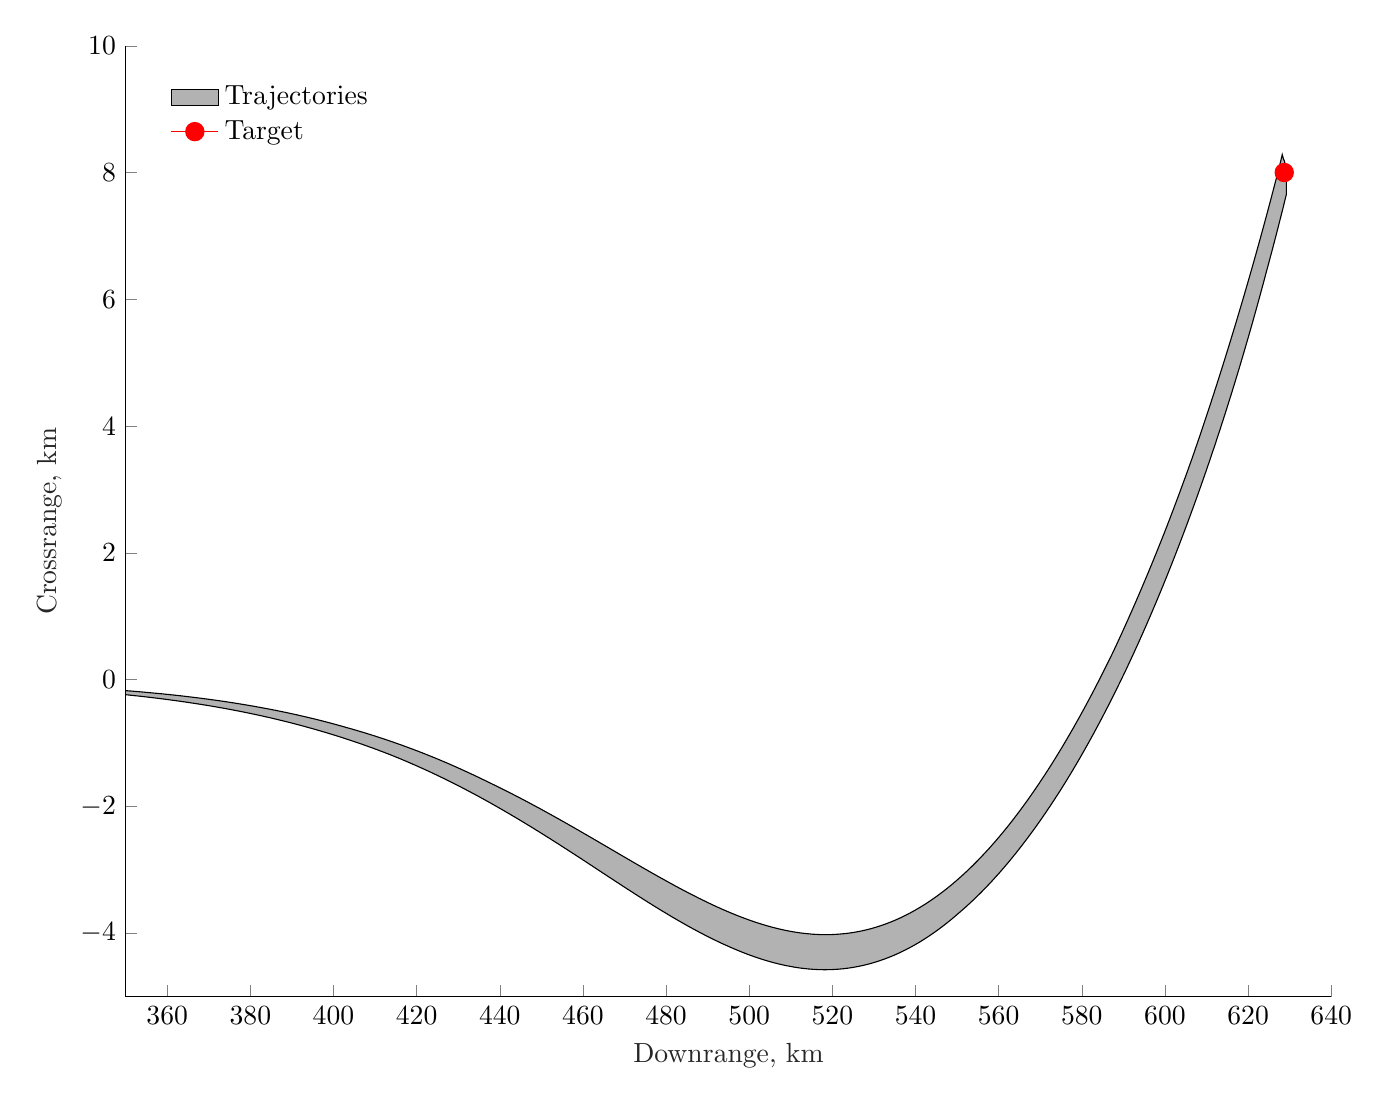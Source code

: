 % This file was created by matlab2tikz.
%
%The latest updates can be retrieved from
%  http://www.mathworks.com/matlabcentral/fileexchange/22022-matlab2tikz-matlab2tikz
%where you can also make suggestions and rate matlab2tikz.
%
\begin{tikzpicture}

\begin{axis}[%
width=6.028in,
height=4.754in,
at={(1.011in,0.642in)},
scale only axis,
xmin=350,
xmax=640,
xlabel style={font=\color{white!15!black}},
xlabel={Downrange, km},
ymin=-5,
ymax=10,
ylabel style={font=\color{white!15!black}},
ylabel={Crossrange, km},
axis background/.style={fill=white},
axis x line*=bottom,
axis y line*=left,
legend style={at={(0.03,0.97)}, anchor=north west, legend cell align=left, align=left, fill=none, draw=none}
]

\addplot[area legend, draw=black, fill=black, fill opacity=0.3]
table[row sep=crcr] {%
x	y\\
300	-0.062\\
300.165	-0.062\\
300.331	-0.063\\
300.496	-0.063\\
300.662	-0.063\\
300.827	-0.063\\
300.993	-0.064\\
301.158	-0.064\\
301.323	-0.064\\
301.489	-0.064\\
301.654	-0.065\\
301.82	-0.065\\
301.985	-0.065\\
302.151	-0.066\\
302.316	-0.066\\
302.481	-0.066\\
302.647	-0.066\\
302.812	-0.067\\
302.978	-0.067\\
303.143	-0.067\\
303.309	-0.067\\
303.474	-0.068\\
303.639	-0.068\\
303.805	-0.068\\
303.97	-0.069\\
304.136	-0.069\\
304.301	-0.069\\
304.467	-0.07\\
304.632	-0.07\\
304.797	-0.07\\
304.963	-0.07\\
305.128	-0.071\\
305.294	-0.071\\
305.459	-0.071\\
305.625	-0.072\\
305.79	-0.072\\
305.955	-0.072\\
306.121	-0.073\\
306.286	-0.073\\
306.452	-0.073\\
306.617	-0.073\\
306.783	-0.074\\
306.948	-0.074\\
307.113	-0.074\\
307.279	-0.075\\
307.444	-0.075\\
307.61	-0.075\\
307.775	-0.076\\
307.941	-0.076\\
308.106	-0.076\\
308.271	-0.077\\
308.437	-0.077\\
308.602	-0.077\\
308.768	-0.078\\
308.933	-0.078\\
309.099	-0.078\\
309.264	-0.079\\
309.429	-0.079\\
309.595	-0.079\\
309.76	-0.08\\
309.926	-0.08\\
310.091	-0.08\\
310.257	-0.081\\
310.422	-0.081\\
310.588	-0.081\\
310.753	-0.082\\
310.918	-0.082\\
311.084	-0.082\\
311.249	-0.083\\
311.415	-0.083\\
311.58	-0.084\\
311.746	-0.084\\
311.911	-0.084\\
312.076	-0.085\\
312.242	-0.085\\
312.407	-0.085\\
312.573	-0.086\\
312.738	-0.086\\
312.904	-0.086\\
313.069	-0.087\\
313.234	-0.087\\
313.4	-0.088\\
313.565	-0.088\\
313.731	-0.088\\
313.896	-0.089\\
314.062	-0.089\\
314.227	-0.089\\
314.392	-0.09\\
314.558	-0.09\\
314.723	-0.091\\
314.889	-0.091\\
315.054	-0.091\\
315.22	-0.092\\
315.385	-0.092\\
315.55	-0.093\\
315.716	-0.093\\
315.881	-0.093\\
316.047	-0.094\\
316.212	-0.094\\
316.378	-0.095\\
316.543	-0.095\\
316.708	-0.095\\
316.874	-0.096\\
317.039	-0.096\\
317.205	-0.097\\
317.37	-0.097\\
317.536	-0.098\\
317.701	-0.098\\
317.866	-0.098\\
318.032	-0.099\\
318.197	-0.099\\
318.363	-0.1\\
318.528	-0.1\\
318.694	-0.101\\
318.859	-0.101\\
319.024	-0.101\\
319.19	-0.102\\
319.355	-0.102\\
319.521	-0.103\\
319.686	-0.103\\
319.852	-0.104\\
320.017	-0.104\\
320.182	-0.105\\
320.348	-0.105\\
320.513	-0.105\\
320.679	-0.106\\
320.844	-0.106\\
321.01	-0.107\\
321.175	-0.107\\
321.34	-0.108\\
321.506	-0.108\\
321.671	-0.109\\
321.837	-0.109\\
322.002	-0.11\\
322.168	-0.11\\
322.333	-0.111\\
322.498	-0.111\\
322.664	-0.112\\
322.829	-0.112\\
322.995	-0.113\\
323.16	-0.113\\
323.326	-0.114\\
323.491	-0.114\\
323.656	-0.115\\
323.822	-0.115\\
323.987	-0.116\\
324.153	-0.116\\
324.318	-0.117\\
324.484	-0.117\\
324.649	-0.118\\
324.814	-0.118\\
324.98	-0.119\\
325.145	-0.119\\
325.311	-0.12\\
325.476	-0.12\\
325.642	-0.121\\
325.807	-0.121\\
325.972	-0.122\\
326.138	-0.122\\
326.303	-0.123\\
326.469	-0.124\\
326.634	-0.124\\
326.8	-0.125\\
326.965	-0.125\\
327.13	-0.126\\
327.296	-0.126\\
327.461	-0.127\\
327.627	-0.127\\
327.792	-0.128\\
327.958	-0.129\\
328.123	-0.129\\
328.288	-0.13\\
328.454	-0.13\\
328.619	-0.131\\
328.785	-0.131\\
328.95	-0.132\\
329.116	-0.133\\
329.281	-0.133\\
329.447	-0.134\\
329.612	-0.134\\
329.777	-0.135\\
329.943	-0.136\\
330.108	-0.136\\
330.274	-0.137\\
330.439	-0.137\\
330.605	-0.138\\
330.77	-0.139\\
330.935	-0.139\\
331.101	-0.14\\
331.266	-0.141\\
331.432	-0.141\\
331.597	-0.142\\
331.763	-0.143\\
331.928	-0.143\\
332.093	-0.144\\
332.259	-0.144\\
332.424	-0.145\\
332.59	-0.146\\
332.755	-0.146\\
332.921	-0.147\\
333.086	-0.148\\
333.251	-0.148\\
333.417	-0.149\\
333.582	-0.15\\
333.748	-0.151\\
333.913	-0.151\\
334.079	-0.152\\
334.244	-0.153\\
334.409	-0.153\\
334.575	-0.154\\
334.74	-0.155\\
334.906	-0.155\\
335.071	-0.156\\
335.237	-0.157\\
335.402	-0.158\\
335.567	-0.158\\
335.733	-0.159\\
335.898	-0.16\\
336.064	-0.16\\
336.229	-0.161\\
336.395	-0.162\\
336.56	-0.163\\
336.725	-0.163\\
336.891	-0.164\\
337.056	-0.165\\
337.222	-0.166\\
337.387	-0.167\\
337.553	-0.167\\
337.718	-0.168\\
337.883	-0.169\\
338.049	-0.17\\
338.214	-0.17\\
338.38	-0.171\\
338.545	-0.172\\
338.711	-0.173\\
338.876	-0.174\\
339.041	-0.174\\
339.207	-0.175\\
339.372	-0.176\\
339.538	-0.177\\
339.703	-0.178\\
339.869	-0.178\\
340.034	-0.179\\
340.199	-0.18\\
340.365	-0.181\\
340.53	-0.182\\
340.696	-0.183\\
340.861	-0.183\\
341.027	-0.184\\
341.192	-0.185\\
341.357	-0.186\\
341.523	-0.187\\
341.688	-0.188\\
341.854	-0.189\\
342.019	-0.19\\
342.185	-0.19\\
342.35	-0.191\\
342.515	-0.192\\
342.681	-0.193\\
342.846	-0.194\\
343.012	-0.195\\
343.177	-0.196\\
343.343	-0.197\\
343.508	-0.198\\
343.673	-0.198\\
343.839	-0.199\\
344.004	-0.2\\
344.17	-0.201\\
344.335	-0.202\\
344.501	-0.203\\
344.666	-0.204\\
344.831	-0.205\\
344.997	-0.206\\
345.162	-0.207\\
345.328	-0.208\\
345.493	-0.209\\
345.659	-0.21\\
345.824	-0.211\\
345.989	-0.212\\
346.155	-0.213\\
346.32	-0.214\\
346.486	-0.215\\
346.651	-0.216\\
346.817	-0.217\\
346.982	-0.218\\
347.147	-0.219\\
347.313	-0.22\\
347.478	-0.221\\
347.644	-0.222\\
347.809	-0.223\\
347.975	-0.224\\
348.14	-0.225\\
348.306	-0.226\\
348.471	-0.227\\
348.636	-0.228\\
348.802	-0.229\\
348.967	-0.23\\
349.133	-0.231\\
349.298	-0.232\\
349.464	-0.234\\
349.629	-0.235\\
349.794	-0.236\\
349.96	-0.237\\
350.125	-0.238\\
350.291	-0.239\\
350.456	-0.24\\
350.622	-0.241\\
350.787	-0.242\\
350.952	-0.243\\
351.118	-0.245\\
351.283	-0.246\\
351.449	-0.247\\
351.614	-0.248\\
351.78	-0.249\\
351.945	-0.25\\
352.11	-0.251\\
352.276	-0.253\\
352.441	-0.254\\
352.607	-0.255\\
352.772	-0.256\\
352.938	-0.257\\
353.103	-0.259\\
353.268	-0.26\\
353.434	-0.261\\
353.599	-0.262\\
353.765	-0.263\\
353.93	-0.265\\
354.096	-0.266\\
354.261	-0.267\\
354.426	-0.268\\
354.592	-0.269\\
354.757	-0.271\\
354.923	-0.272\\
355.088	-0.273\\
355.254	-0.274\\
355.419	-0.276\\
355.584	-0.277\\
355.75	-0.278\\
355.915	-0.28\\
356.081	-0.281\\
356.246	-0.282\\
356.412	-0.283\\
356.577	-0.285\\
356.742	-0.286\\
356.908	-0.287\\
357.073	-0.289\\
357.239	-0.29\\
357.404	-0.291\\
357.57	-0.293\\
357.735	-0.294\\
357.9	-0.295\\
358.066	-0.297\\
358.231	-0.298\\
358.397	-0.299\\
358.562	-0.301\\
358.728	-0.302\\
358.893	-0.304\\
359.058	-0.305\\
359.224	-0.306\\
359.389	-0.308\\
359.555	-0.309\\
359.72	-0.311\\
359.886	-0.312\\
360.051	-0.313\\
360.216	-0.315\\
360.382	-0.316\\
360.547	-0.318\\
360.713	-0.319\\
360.878	-0.321\\
361.044	-0.322\\
361.209	-0.323\\
361.374	-0.325\\
361.54	-0.326\\
361.705	-0.328\\
361.871	-0.329\\
362.036	-0.331\\
362.202	-0.332\\
362.367	-0.334\\
362.532	-0.335\\
362.698	-0.337\\
362.863	-0.338\\
363.029	-0.34\\
363.194	-0.341\\
363.36	-0.343\\
363.525	-0.345\\
363.69	-0.346\\
363.856	-0.348\\
364.021	-0.349\\
364.187	-0.351\\
364.352	-0.352\\
364.518	-0.354\\
364.683	-0.356\\
364.848	-0.357\\
365.014	-0.359\\
365.179	-0.36\\
365.345	-0.362\\
365.51	-0.364\\
365.676	-0.365\\
365.841	-0.367\\
366.006	-0.369\\
366.172	-0.37\\
366.337	-0.372\\
366.503	-0.373\\
366.668	-0.375\\
366.834	-0.377\\
366.999	-0.379\\
367.165	-0.38\\
367.33	-0.382\\
367.495	-0.384\\
367.661	-0.385\\
367.826	-0.387\\
367.992	-0.389\\
368.157	-0.39\\
368.323	-0.392\\
368.488	-0.394\\
368.653	-0.396\\
368.819	-0.397\\
368.984	-0.399\\
369.15	-0.401\\
369.315	-0.403\\
369.481	-0.404\\
369.646	-0.406\\
369.811	-0.408\\
369.977	-0.41\\
370.142	-0.412\\
370.308	-0.413\\
370.473	-0.415\\
370.639	-0.417\\
370.804	-0.419\\
370.969	-0.421\\
371.135	-0.423\\
371.3	-0.425\\
371.466	-0.426\\
371.631	-0.428\\
371.797	-0.43\\
371.962	-0.432\\
372.127	-0.434\\
372.293	-0.436\\
372.458	-0.438\\
372.624	-0.44\\
372.789	-0.442\\
372.955	-0.443\\
373.12	-0.445\\
373.285	-0.447\\
373.451	-0.449\\
373.616	-0.451\\
373.782	-0.453\\
373.947	-0.455\\
374.113	-0.457\\
374.278	-0.459\\
374.443	-0.461\\
374.609	-0.463\\
374.774	-0.465\\
374.94	-0.467\\
375.105	-0.469\\
375.271	-0.471\\
375.436	-0.473\\
375.601	-0.475\\
375.767	-0.477\\
375.932	-0.479\\
376.098	-0.482\\
376.263	-0.484\\
376.429	-0.486\\
376.594	-0.488\\
376.759	-0.49\\
376.925	-0.492\\
377.09	-0.494\\
377.256	-0.496\\
377.421	-0.498\\
377.587	-0.501\\
377.752	-0.503\\
377.917	-0.505\\
378.083	-0.507\\
378.248	-0.509\\
378.414	-0.511\\
378.579	-0.514\\
378.745	-0.516\\
378.91	-0.518\\
379.075	-0.52\\
379.241	-0.522\\
379.406	-0.525\\
379.572	-0.527\\
379.737	-0.529\\
379.903	-0.531\\
380.068	-0.534\\
380.233	-0.536\\
380.399	-0.538\\
380.564	-0.541\\
380.73	-0.543\\
380.895	-0.545\\
381.061	-0.547\\
381.226	-0.55\\
381.391	-0.552\\
381.557	-0.554\\
381.722	-0.557\\
381.888	-0.559\\
382.053	-0.561\\
382.219	-0.564\\
382.384	-0.566\\
382.549	-0.569\\
382.715	-0.571\\
382.88	-0.573\\
383.046	-0.576\\
383.211	-0.578\\
383.377	-0.581\\
383.542	-0.583\\
383.707	-0.586\\
383.873	-0.588\\
384.038	-0.59\\
384.204	-0.593\\
384.369	-0.595\\
384.535	-0.598\\
384.7	-0.6\\
384.865	-0.603\\
385.031	-0.605\\
385.196	-0.608\\
385.362	-0.611\\
385.527	-0.613\\
385.693	-0.616\\
385.858	-0.618\\
386.024	-0.621\\
386.189	-0.623\\
386.354	-0.626\\
386.52	-0.629\\
386.685	-0.631\\
386.851	-0.634\\
387.016	-0.636\\
387.182	-0.639\\
387.347	-0.642\\
387.512	-0.644\\
387.678	-0.647\\
387.843	-0.65\\
388.009	-0.652\\
388.174	-0.655\\
388.34	-0.658\\
388.505	-0.66\\
388.67	-0.663\\
388.836	-0.666\\
389.001	-0.668\\
389.167	-0.671\\
389.332	-0.674\\
389.498	-0.677\\
389.663	-0.679\\
389.828	-0.682\\
389.994	-0.685\\
390.159	-0.688\\
390.325	-0.691\\
390.49	-0.693\\
390.656	-0.696\\
390.821	-0.699\\
390.986	-0.702\\
391.152	-0.705\\
391.317	-0.708\\
391.483	-0.711\\
391.648	-0.713\\
391.814	-0.716\\
391.979	-0.719\\
392.144	-0.722\\
392.31	-0.725\\
392.475	-0.728\\
392.641	-0.731\\
392.806	-0.734\\
392.972	-0.737\\
393.137	-0.74\\
393.302	-0.743\\
393.468	-0.746\\
393.633	-0.749\\
393.799	-0.752\\
393.964	-0.755\\
394.13	-0.758\\
394.295	-0.761\\
394.46	-0.764\\
394.626	-0.767\\
394.791	-0.77\\
394.957	-0.773\\
395.122	-0.776\\
395.288	-0.779\\
395.453	-0.782\\
395.618	-0.785\\
395.784	-0.788\\
395.949	-0.791\\
396.115	-0.795\\
396.28	-0.798\\
396.446	-0.801\\
396.611	-0.804\\
396.776	-0.807\\
396.942	-0.81\\
397.107	-0.814\\
397.273	-0.817\\
397.438	-0.82\\
397.604	-0.823\\
397.769	-0.826\\
397.934	-0.83\\
398.1	-0.833\\
398.265	-0.836\\
398.431	-0.839\\
398.596	-0.843\\
398.762	-0.846\\
398.927	-0.849\\
399.092	-0.853\\
399.258	-0.856\\
399.423	-0.859\\
399.589	-0.863\\
399.754	-0.866\\
399.92	-0.869\\
400.085	-0.873\\
400.25	-0.876\\
400.416	-0.879\\
400.581	-0.883\\
400.747	-0.886\\
400.912	-0.89\\
401.078	-0.893\\
401.243	-0.896\\
401.408	-0.9\\
401.574	-0.903\\
401.739	-0.907\\
401.905	-0.91\\
402.07	-0.914\\
402.236	-0.917\\
402.401	-0.921\\
402.566	-0.924\\
402.732	-0.928\\
402.897	-0.931\\
403.063	-0.935\\
403.228	-0.938\\
403.394	-0.942\\
403.559	-0.946\\
403.724	-0.949\\
403.89	-0.953\\
404.055	-0.956\\
404.221	-0.96\\
404.386	-0.964\\
404.552	-0.967\\
404.717	-0.971\\
404.883	-0.974\\
405.048	-0.978\\
405.213	-0.982\\
405.379	-0.986\\
405.544	-0.989\\
405.71	-0.993\\
405.875	-0.997\\
406.041	-1.0\\
406.206	-1.004\\
406.371	-1.008\\
406.537	-1.012\\
406.702	-1.015\\
406.868	-1.019\\
407.033	-1.023\\
407.199	-1.027\\
407.364	-1.031\\
407.529	-1.035\\
407.695	-1.038\\
407.86	-1.042\\
408.026	-1.046\\
408.191	-1.05\\
408.357	-1.054\\
408.522	-1.058\\
408.687	-1.062\\
408.853	-1.066\\
409.018	-1.069\\
409.184	-1.073\\
409.349	-1.077\\
409.515	-1.081\\
409.68	-1.085\\
409.845	-1.089\\
410.011	-1.093\\
410.176	-1.097\\
410.342	-1.101\\
410.507	-1.105\\
410.673	-1.109\\
410.838	-1.113\\
411.003	-1.118\\
411.169	-1.122\\
411.334	-1.126\\
411.5	-1.13\\
411.665	-1.134\\
411.831	-1.138\\
411.996	-1.142\\
412.161	-1.146\\
412.327	-1.15\\
412.492	-1.155\\
412.658	-1.159\\
412.823	-1.163\\
412.989	-1.167\\
413.154	-1.171\\
413.319	-1.176\\
413.485	-1.18\\
413.65	-1.184\\
413.816	-1.188\\
413.981	-1.193\\
414.147	-1.197\\
414.312	-1.202\\
414.477	-1.206\\
414.643	-1.21\\
414.808	-1.215\\
414.974	-1.219\\
415.139	-1.224\\
415.305	-1.228\\
415.47	-1.232\\
415.635	-1.237\\
415.801	-1.241\\
415.966	-1.246\\
416.132	-1.25\\
416.297	-1.255\\
416.463	-1.26\\
416.628	-1.264\\
416.793	-1.269\\
416.959	-1.273\\
417.124	-1.278\\
417.29	-1.282\\
417.455	-1.287\\
417.621	-1.292\\
417.786	-1.296\\
417.951	-1.301\\
418.117	-1.306\\
418.282	-1.31\\
418.448	-1.315\\
418.613	-1.32\\
418.779	-1.324\\
418.944	-1.329\\
419.109	-1.334\\
419.275	-1.339\\
419.44	-1.343\\
419.606	-1.348\\
419.771	-1.353\\
419.937	-1.358\\
420.102	-1.362\\
420.267	-1.367\\
420.433	-1.372\\
420.598	-1.377\\
420.764	-1.382\\
420.929	-1.387\\
421.095	-1.392\\
421.26	-1.396\\
421.425	-1.401\\
421.591	-1.406\\
421.756	-1.411\\
421.922	-1.416\\
422.087	-1.421\\
422.253	-1.426\\
422.418	-1.431\\
422.583	-1.436\\
422.749	-1.441\\
422.914	-1.446\\
423.08	-1.451\\
423.245	-1.456\\
423.411	-1.461\\
423.576	-1.466\\
423.741	-1.471\\
423.907	-1.476\\
424.072	-1.482\\
424.238	-1.487\\
424.403	-1.492\\
424.569	-1.497\\
424.734	-1.502\\
424.9	-1.507\\
425.065	-1.512\\
425.23	-1.518\\
425.396	-1.523\\
425.561	-1.528\\
425.727	-1.533\\
425.892	-1.539\\
426.058	-1.544\\
426.223	-1.549\\
426.388	-1.554\\
426.554	-1.56\\
426.719	-1.565\\
426.885	-1.57\\
427.05	-1.576\\
427.216	-1.581\\
427.381	-1.586\\
427.546	-1.592\\
427.712	-1.597\\
427.877	-1.602\\
428.043	-1.608\\
428.208	-1.613\\
428.374	-1.619\\
428.539	-1.624\\
428.704	-1.63\\
428.87	-1.635\\
429.035	-1.64\\
429.201	-1.646\\
429.366	-1.651\\
429.532	-1.657\\
429.697	-1.662\\
429.862	-1.668\\
430.028	-1.674\\
430.193	-1.679\\
430.359	-1.685\\
430.524	-1.69\\
430.69	-1.696\\
430.855	-1.701\\
431.02	-1.707\\
431.186	-1.713\\
431.351	-1.718\\
431.517	-1.724\\
431.682	-1.73\\
431.848	-1.735\\
432.013	-1.741\\
432.178	-1.747\\
432.344	-1.752\\
432.509	-1.758\\
432.675	-1.764\\
432.84	-1.77\\
433.006	-1.775\\
433.171	-1.781\\
433.336	-1.787\\
433.502	-1.793\\
433.667	-1.799\\
433.833	-1.804\\
433.998	-1.81\\
434.164	-1.816\\
434.329	-1.822\\
434.494	-1.828\\
434.66	-1.834\\
434.825	-1.839\\
434.991	-1.845\\
435.156	-1.851\\
435.322	-1.857\\
435.487	-1.863\\
435.652	-1.869\\
435.818	-1.875\\
435.983	-1.881\\
436.149	-1.887\\
436.314	-1.893\\
436.48	-1.899\\
436.645	-1.905\\
436.81	-1.911\\
436.976	-1.917\\
437.141	-1.923\\
437.307	-1.929\\
437.472	-1.935\\
437.638	-1.941\\
437.803	-1.947\\
437.968	-1.953\\
438.134	-1.96\\
438.299	-1.966\\
438.465	-1.972\\
438.63	-1.978\\
438.796	-1.984\\
438.961	-1.99\\
439.126	-1.996\\
439.292	-2.003\\
439.457	-2.009\\
439.623	-2.015\\
439.788	-2.021\\
439.954	-2.027\\
440.119	-2.034\\
440.284	-2.04\\
440.45	-2.046\\
440.615	-2.052\\
440.781	-2.059\\
440.946	-2.065\\
441.112	-2.071\\
441.277	-2.078\\
441.442	-2.084\\
441.608	-2.09\\
441.773	-2.097\\
441.939	-2.103\\
442.104	-2.109\\
442.27	-2.116\\
442.435	-2.122\\
442.6	-2.128\\
442.766	-2.135\\
442.931	-2.141\\
443.097	-2.148\\
443.262	-2.154\\
443.428	-2.16\\
443.593	-2.167\\
443.759	-2.173\\
443.924	-2.18\\
444.089	-2.186\\
444.255	-2.193\\
444.42	-2.199\\
444.586	-2.206\\
444.751	-2.212\\
444.917	-2.219\\
445.082	-2.225\\
445.247	-2.232\\
445.413	-2.238\\
445.578	-2.245\\
445.744	-2.251\\
445.909	-2.258\\
446.075	-2.265\\
446.24	-2.271\\
446.405	-2.278\\
446.571	-2.284\\
446.736	-2.291\\
446.902	-2.298\\
447.067	-2.304\\
447.233	-2.311\\
447.398	-2.317\\
447.563	-2.324\\
447.729	-2.331\\
447.894	-2.337\\
448.06	-2.344\\
448.225	-2.351\\
448.391	-2.357\\
448.556	-2.364\\
448.721	-2.371\\
448.887	-2.378\\
449.052	-2.384\\
449.218	-2.391\\
449.383	-2.398\\
449.549	-2.404\\
449.714	-2.411\\
449.879	-2.418\\
450.045	-2.425\\
450.21	-2.432\\
450.376	-2.438\\
450.541	-2.445\\
450.707	-2.452\\
450.872	-2.459\\
451.037	-2.466\\
451.203	-2.472\\
451.368	-2.479\\
451.534	-2.486\\
451.699	-2.493\\
451.865	-2.5\\
452.03	-2.506\\
452.195	-2.513\\
452.361	-2.52\\
452.526	-2.527\\
452.692	-2.534\\
452.857	-2.541\\
453.023	-2.548\\
453.188	-2.555\\
453.353	-2.562\\
453.519	-2.568\\
453.684	-2.575\\
453.85	-2.582\\
454.015	-2.589\\
454.181	-2.596\\
454.346	-2.603\\
454.511	-2.61\\
454.677	-2.617\\
454.842	-2.624\\
455.008	-2.631\\
455.173	-2.638\\
455.339	-2.645\\
455.504	-2.652\\
455.669	-2.659\\
455.835	-2.666\\
456.0	-2.673\\
456.166	-2.68\\
456.331	-2.687\\
456.497	-2.694\\
456.662	-2.701\\
456.827	-2.708\\
456.993	-2.715\\
457.158	-2.722\\
457.324	-2.729\\
457.489	-2.736\\
457.655	-2.743\\
457.82	-2.75\\
457.985	-2.757\\
458.151	-2.764\\
458.316	-2.771\\
458.482	-2.778\\
458.647	-2.785\\
458.813	-2.792\\
458.978	-2.799\\
459.143	-2.806\\
459.309	-2.813\\
459.474	-2.82\\
459.64	-2.827\\
459.805	-2.834\\
459.971	-2.842\\
460.136	-2.849\\
460.301	-2.856\\
460.467	-2.863\\
460.632	-2.87\\
460.798	-2.877\\
460.963	-2.884\\
461.129	-2.892\\
461.294	-2.899\\
461.459	-2.906\\
461.625	-2.913\\
461.79	-2.92\\
461.956	-2.927\\
462.121	-2.934\\
462.287	-2.941\\
462.452	-2.949\\
462.618	-2.956\\
462.783	-2.963\\
462.948	-2.97\\
463.114	-2.977\\
463.279	-2.984\\
463.445	-2.992\\
463.61	-2.999\\
463.776	-3.006\\
463.941	-3.013\\
464.106	-3.02\\
464.272	-3.027\\
464.437	-3.034\\
464.603	-3.042\\
464.768	-3.049\\
464.934	-3.056\\
465.099	-3.063\\
465.264	-3.07\\
465.43	-3.077\\
465.595	-3.084\\
465.761	-3.091\\
465.926	-3.099\\
466.092	-3.106\\
466.257	-3.113\\
466.422	-3.12\\
466.588	-3.127\\
466.753	-3.134\\
466.919	-3.141\\
467.084	-3.148\\
467.25	-3.156\\
467.415	-3.163\\
467.58	-3.17\\
467.746	-3.177\\
467.911	-3.184\\
468.077	-3.191\\
468.242	-3.198\\
468.408	-3.205\\
468.573	-3.212\\
468.738	-3.219\\
468.904	-3.226\\
469.069	-3.234\\
469.235	-3.241\\
469.4	-3.248\\
469.566	-3.255\\
469.731	-3.262\\
469.896	-3.269\\
470.062	-3.276\\
470.227	-3.283\\
470.393	-3.29\\
470.558	-3.297\\
470.724	-3.304\\
470.889	-3.311\\
471.054	-3.318\\
471.22	-3.325\\
471.385	-3.332\\
471.551	-3.339\\
471.716	-3.346\\
471.882	-3.353\\
472.047	-3.36\\
472.212	-3.367\\
472.378	-3.374\\
472.543	-3.381\\
472.709	-3.388\\
472.874	-3.395\\
473.04	-3.402\\
473.205	-3.409\\
473.37	-3.416\\
473.536	-3.423\\
473.701	-3.43\\
473.867	-3.436\\
474.032	-3.443\\
474.198	-3.45\\
474.363	-3.457\\
474.528	-3.464\\
474.694	-3.471\\
474.859	-3.478\\
475.025	-3.485\\
475.19	-3.491\\
475.356	-3.498\\
475.521	-3.505\\
475.686	-3.512\\
475.852	-3.519\\
476.017	-3.525\\
476.183	-3.532\\
476.348	-3.539\\
476.514	-3.546\\
476.679	-3.553\\
476.844	-3.559\\
477.01	-3.566\\
477.175	-3.573\\
477.341	-3.579\\
477.506	-3.586\\
477.672	-3.593\\
477.837	-3.6\\
478.002	-3.606\\
478.168	-3.613\\
478.333	-3.62\\
478.499	-3.626\\
478.664	-3.633\\
478.83	-3.639\\
478.995	-3.646\\
479.16	-3.653\\
479.326	-3.659\\
479.491	-3.666\\
479.657	-3.672\\
479.822	-3.679\\
479.988	-3.685\\
480.153	-3.692\\
480.318	-3.698\\
480.484	-3.705\\
480.649	-3.711\\
480.815	-3.718\\
480.98	-3.724\\
481.146	-3.731\\
481.311	-3.737\\
481.477	-3.744\\
481.642	-3.75\\
481.807	-3.756\\
481.973	-3.763\\
482.138	-3.769\\
482.304	-3.775\\
482.469	-3.782\\
482.635	-3.788\\
482.8	-3.794\\
482.965	-3.801\\
483.131	-3.807\\
483.296	-3.813\\
483.462	-3.819\\
483.627	-3.826\\
483.793	-3.832\\
483.958	-3.838\\
484.123	-3.844\\
484.289	-3.85\\
484.454	-3.856\\
484.62	-3.863\\
484.785	-3.869\\
484.951	-3.875\\
485.116	-3.881\\
485.281	-3.887\\
485.447	-3.893\\
485.612	-3.899\\
485.778	-3.905\\
485.943	-3.911\\
486.109	-3.917\\
486.274	-3.923\\
486.439	-3.929\\
486.605	-3.935\\
486.77	-3.94\\
486.936	-3.946\\
487.101	-3.952\\
487.267	-3.958\\
487.432	-3.964\\
487.597	-3.97\\
487.763	-3.975\\
487.928	-3.981\\
488.094	-3.987\\
488.259	-3.993\\
488.425	-3.998\\
488.59	-4.004\\
488.755	-4.01\\
488.921	-4.015\\
489.086	-4.021\\
489.252	-4.027\\
489.417	-4.032\\
489.583	-4.038\\
489.748	-4.043\\
489.913	-4.049\\
490.079	-4.054\\
490.244	-4.06\\
490.41	-4.065\\
490.575	-4.071\\
490.741	-4.076\\
490.906	-4.081\\
491.071	-4.087\\
491.237	-4.092\\
491.402	-4.097\\
491.568	-4.103\\
491.733	-4.108\\
491.899	-4.113\\
492.064	-4.119\\
492.229	-4.124\\
492.395	-4.129\\
492.56	-4.134\\
492.726	-4.139\\
492.891	-4.144\\
493.057	-4.149\\
493.222	-4.155\\
493.387	-4.16\\
493.553	-4.165\\
493.718	-4.17\\
493.884	-4.175\\
494.049	-4.179\\
494.215	-4.184\\
494.38	-4.189\\
494.545	-4.194\\
494.711	-4.199\\
494.876	-4.204\\
495.042	-4.209\\
495.207	-4.213\\
495.373	-4.218\\
495.538	-4.223\\
495.703	-4.228\\
495.869	-4.233\\
496.034	-4.237\\
496.2	-4.242\\
496.365	-4.247\\
496.531	-4.251\\
496.696	-4.256\\
496.861	-4.26\\
497.027	-4.265\\
497.192	-4.269\\
497.358	-4.274\\
497.523	-4.278\\
497.689	-4.283\\
497.854	-4.287\\
498.019	-4.291\\
498.185	-4.296\\
498.35	-4.3\\
498.516	-4.304\\
498.681	-4.309\\
498.847	-4.313\\
499.012	-4.317\\
499.177	-4.321\\
499.343	-4.325\\
499.508	-4.33\\
499.674	-4.334\\
499.839	-4.338\\
500.005	-4.342\\
500.17	-4.346\\
500.336	-4.35\\
500.501	-4.354\\
500.666	-4.358\\
500.832	-4.361\\
500.997	-4.365\\
501.163	-4.369\\
501.328	-4.373\\
501.494	-4.377\\
501.659	-4.38\\
501.824	-4.384\\
501.99	-4.388\\
502.155	-4.391\\
502.321	-4.395\\
502.486	-4.399\\
502.652	-4.402\\
502.817	-4.406\\
502.982	-4.409\\
503.148	-4.413\\
503.313	-4.416\\
503.479	-4.419\\
503.644	-4.423\\
503.81	-4.426\\
503.975	-4.429\\
504.14	-4.432\\
504.306	-4.436\\
504.471	-4.439\\
504.637	-4.442\\
504.802	-4.445\\
504.968	-4.448\\
505.133	-4.451\\
505.298	-4.454\\
505.464	-4.457\\
505.629	-4.46\\
505.795	-4.463\\
505.96	-4.466\\
506.126	-4.469\\
506.291	-4.472\\
506.456	-4.474\\
506.622	-4.477\\
506.787	-4.48\\
506.953	-4.483\\
507.118	-4.485\\
507.284	-4.488\\
507.449	-4.49\\
507.614	-4.493\\
507.78	-4.495\\
507.945	-4.498\\
508.111	-4.5\\
508.276	-4.503\\
508.442	-4.505\\
508.607	-4.507\\
508.772	-4.51\\
508.938	-4.512\\
509.103	-4.514\\
509.269	-4.516\\
509.434	-4.518\\
509.6	-4.52\\
509.765	-4.522\\
509.93	-4.524\\
510.096	-4.526\\
510.261	-4.528\\
510.427	-4.53\\
510.592	-4.532\\
510.758	-4.534\\
510.923	-4.536\\
511.088	-4.538\\
511.254	-4.539\\
511.419	-4.541\\
511.585	-4.543\\
511.75	-4.544\\
511.916	-4.546\\
512.081	-4.547\\
512.246	-4.549\\
512.412	-4.55\\
512.577	-4.552\\
512.743	-4.553\\
512.908	-4.554\\
513.074	-4.556\\
513.239	-4.557\\
513.404	-4.558\\
513.57	-4.559\\
513.735	-4.56\\
513.901	-4.562\\
514.066	-4.563\\
514.232	-4.564\\
514.397	-4.565\\
514.562	-4.565\\
514.728	-4.566\\
514.893	-4.567\\
515.059	-4.568\\
515.224	-4.569\\
515.39	-4.57\\
515.555	-4.57\\
515.72	-4.571\\
515.886	-4.571\\
516.051	-4.572\\
516.217	-4.573\\
516.382	-4.573\\
516.548	-4.574\\
516.713	-4.574\\
516.878	-4.574\\
517.044	-4.575\\
517.209	-4.575\\
517.375	-4.575\\
517.54	-4.575\\
517.706	-4.575\\
517.871	-4.576\\
518.036	-4.576\\
518.202	-4.576\\
518.367	-4.576\\
518.533	-4.576\\
518.698	-4.575\\
518.864	-4.575\\
519.029	-4.575\\
519.194	-4.575\\
519.36	-4.575\\
519.525	-4.574\\
519.691	-4.574\\
519.856	-4.574\\
520.022	-4.573\\
520.187	-4.573\\
520.353	-4.572\\
520.518	-4.571\\
520.683	-4.571\\
520.849	-4.57\\
521.014	-4.569\\
521.18	-4.569\\
521.345	-4.568\\
521.511	-4.567\\
521.676	-4.566\\
521.841	-4.565\\
522.007	-4.564\\
522.172	-4.563\\
522.338	-4.562\\
522.503	-4.561\\
522.669	-4.56\\
522.834	-4.559\\
522.999	-4.557\\
523.165	-4.556\\
523.33	-4.555\\
523.496	-4.553\\
523.661	-4.552\\
523.827	-4.551\\
523.992	-4.549\\
524.157	-4.547\\
524.323	-4.546\\
524.488	-4.544\\
524.654	-4.542\\
524.819	-4.541\\
524.985	-4.539\\
525.15	-4.537\\
525.315	-4.535\\
525.481	-4.533\\
525.646	-4.531\\
525.812	-4.529\\
525.977	-4.527\\
526.143	-4.525\\
526.308	-4.523\\
526.473	-4.521\\
526.639	-4.518\\
526.804	-4.516\\
526.97	-4.514\\
527.135	-4.511\\
527.301	-4.509\\
527.466	-4.507\\
527.631	-4.504\\
527.797	-4.501\\
527.962	-4.499\\
528.128	-4.496\\
528.293	-4.493\\
528.459	-4.491\\
528.624	-4.488\\
528.789	-4.485\\
528.955	-4.482\\
529.12	-4.479\\
529.286	-4.476\\
529.451	-4.473\\
529.617	-4.47\\
529.782	-4.467\\
529.947	-4.463\\
530.113	-4.46\\
530.278	-4.457\\
530.444	-4.454\\
530.609	-4.45\\
530.775	-4.447\\
530.94	-4.443\\
531.105	-4.44\\
531.271	-4.436\\
531.436	-4.432\\
531.602	-4.429\\
531.767	-4.425\\
531.933	-4.421\\
532.098	-4.417\\
532.263	-4.414\\
532.429	-4.41\\
532.594	-4.406\\
532.76	-4.402\\
532.925	-4.398\\
533.091	-4.393\\
533.256	-4.389\\
533.421	-4.385\\
533.587	-4.381\\
533.752	-4.376\\
533.918	-4.372\\
534.083	-4.368\\
534.249	-4.363\\
534.414	-4.359\\
534.579	-4.354\\
534.745	-4.35\\
534.91	-4.345\\
535.076	-4.34\\
535.241	-4.335\\
535.407	-4.331\\
535.572	-4.326\\
535.737	-4.321\\
535.903	-4.316\\
536.068	-4.311\\
536.234	-4.306\\
536.399	-4.301\\
536.565	-4.296\\
536.73	-4.29\\
536.895	-4.285\\
537.061	-4.28\\
537.226	-4.274\\
537.392	-4.269\\
537.557	-4.264\\
537.723	-4.258\\
537.888	-4.252\\
538.053	-4.247\\
538.219	-4.241\\
538.384	-4.235\\
538.55	-4.23\\
538.715	-4.224\\
538.881	-4.218\\
539.046	-4.212\\
539.212	-4.206\\
539.377	-4.2\\
539.542	-4.194\\
539.708	-4.188\\
539.873	-4.182\\
540.039	-4.176\\
540.204	-4.169\\
540.37	-4.163\\
540.535	-4.157\\
540.7	-4.15\\
540.866	-4.144\\
541.031	-4.137\\
541.197	-4.131\\
541.362	-4.124\\
541.528	-4.117\\
541.693	-4.111\\
541.858	-4.104\\
542.024	-4.097\\
542.189	-4.09\\
542.355	-4.083\\
542.52	-4.076\\
542.686	-4.069\\
542.851	-4.062\\
543.016	-4.055\\
543.182	-4.048\\
543.347	-4.04\\
543.513	-4.033\\
543.678	-4.026\\
543.844	-4.018\\
544.009	-4.011\\
544.174	-4.003\\
544.34	-3.996\\
544.505	-3.988\\
544.671	-3.98\\
544.836	-3.973\\
545.002	-3.965\\
545.167	-3.957\\
545.332	-3.949\\
545.498	-3.941\\
545.663	-3.933\\
545.829	-3.925\\
545.994	-3.917\\
546.16	-3.909\\
546.325	-3.901\\
546.49	-3.893\\
546.656	-3.884\\
546.821	-3.876\\
546.987	-3.867\\
547.152	-3.859\\
547.318	-3.851\\
547.483	-3.842\\
547.648	-3.833\\
547.814	-3.825\\
547.979	-3.816\\
548.145	-3.807\\
548.31	-3.798\\
548.476	-3.789\\
548.641	-3.781\\
548.806	-3.772\\
548.972	-3.762\\
549.137	-3.753\\
549.303	-3.744\\
549.468	-3.735\\
549.634	-3.726\\
549.799	-3.716\\
549.964	-3.707\\
550.13	-3.698\\
550.295	-3.688\\
550.461	-3.679\\
550.626	-3.67\\
550.792	-3.66\\
550.957	-3.651\\
551.122	-3.641\\
551.288	-3.632\\
551.453	-3.622\\
551.619	-3.613\\
551.784	-3.603\\
551.95	-3.594\\
552.115	-3.584\\
552.28	-3.574\\
552.446	-3.564\\
552.611	-3.554\\
552.777	-3.544\\
552.942	-3.535\\
553.108	-3.524\\
553.273	-3.514\\
553.438	-3.504\\
553.604	-3.494\\
553.769	-3.484\\
553.935	-3.474\\
554.1	-3.463\\
554.266	-3.453\\
554.431	-3.442\\
554.596	-3.432\\
554.762	-3.421\\
554.927	-3.411\\
555.093	-3.4\\
555.258	-3.389\\
555.424	-3.379\\
555.589	-3.368\\
555.754	-3.357\\
555.92	-3.346\\
556.085	-3.335\\
556.251	-3.324\\
556.416	-3.313\\
556.582	-3.302\\
556.747	-3.291\\
556.912	-3.279\\
557.078	-3.268\\
557.243	-3.257\\
557.409	-3.245\\
557.574	-3.234\\
557.74	-3.222\\
557.905	-3.211\\
558.071	-3.199\\
558.236	-3.188\\
558.401	-3.176\\
558.567	-3.164\\
558.732	-3.152\\
558.898	-3.14\\
559.063	-3.128\\
559.229	-3.116\\
559.394	-3.104\\
559.559	-3.092\\
559.725	-3.08\\
559.89	-3.068\\
560.056	-3.056\\
560.221	-3.044\\
560.387	-3.031\\
560.552	-3.019\\
560.717	-3.006\\
560.883	-2.994\\
561.048	-2.981\\
561.214	-2.969\\
561.379	-2.956\\
561.545	-2.943\\
561.71	-2.93\\
561.875	-2.918\\
562.041	-2.905\\
562.206	-2.892\\
562.372	-2.879\\
562.537	-2.866\\
562.703	-2.853\\
562.868	-2.84\\
563.033	-2.826\\
563.199	-2.813\\
563.364	-2.8\\
563.53	-2.786\\
563.695	-2.773\\
563.861	-2.76\\
564.026	-2.746\\
564.191	-2.733\\
564.357	-2.719\\
564.522	-2.705\\
564.688	-2.691\\
564.853	-2.678\\
565.019	-2.664\\
565.184	-2.65\\
565.349	-2.636\\
565.515	-2.622\\
565.68	-2.608\\
565.846	-2.594\\
566.011	-2.58\\
566.177	-2.565\\
566.342	-2.551\\
566.507	-2.537\\
566.673	-2.522\\
566.838	-2.508\\
567.004	-2.494\\
567.169	-2.479\\
567.335	-2.464\\
567.5	-2.45\\
567.665	-2.435\\
567.831	-2.42\\
567.996	-2.406\\
568.162	-2.391\\
568.327	-2.376\\
568.493	-2.361\\
568.658	-2.346\\
568.823	-2.331\\
568.989	-2.316\\
569.154	-2.301\\
569.32	-2.285\\
569.485	-2.27\\
569.651	-2.255\\
569.816	-2.239\\
569.981	-2.224\\
570.147	-2.208\\
570.312	-2.193\\
570.478	-2.177\\
570.643	-2.162\\
570.809	-2.146\\
570.974	-2.13\\
571.139	-2.114\\
571.305	-2.098\\
571.47	-2.082\\
571.636	-2.066\\
571.801	-2.05\\
571.967	-2.034\\
572.132	-2.018\\
572.297	-2.002\\
572.463	-1.986\\
572.628	-1.969\\
572.794	-1.953\\
572.959	-1.936\\
573.125	-1.92\\
573.29	-1.903\\
573.455	-1.887\\
573.621	-1.87\\
573.786	-1.853\\
573.952	-1.837\\
574.117	-1.82\\
574.283	-1.803\\
574.448	-1.786\\
574.613	-1.769\\
574.779	-1.752\\
574.944	-1.735\\
575.11	-1.718\\
575.275	-1.7\\
575.441	-1.683\\
575.606	-1.666\\
575.771	-1.648\\
575.937	-1.631\\
576.102	-1.613\\
576.268	-1.596\\
576.433	-1.578\\
576.599	-1.56\\
576.764	-1.543\\
576.93	-1.525\\
577.095	-1.507\\
577.26	-1.489\\
577.426	-1.471\\
577.591	-1.453\\
577.757	-1.435\\
577.922	-1.417\\
578.088	-1.398\\
578.253	-1.38\\
578.418	-1.362\\
578.584	-1.343\\
578.749	-1.325\\
578.915	-1.306\\
579.08	-1.288\\
579.246	-1.269\\
579.411	-1.25\\
579.576	-1.232\\
579.742	-1.213\\
579.907	-1.194\\
580.073	-1.175\\
580.238	-1.156\\
580.404	-1.137\\
580.569	-1.118\\
580.734	-1.099\\
580.9	-1.079\\
581.065	-1.06\\
581.231	-1.041\\
581.396	-1.021\\
581.562	-1.002\\
581.727	-0.982\\
581.892	-0.963\\
582.058	-0.943\\
582.223	-0.923\\
582.389	-0.903\\
582.554	-0.884\\
582.72	-0.864\\
582.885	-0.844\\
583.05	-0.824\\
583.216	-0.804\\
583.381	-0.784\\
583.547	-0.764\\
583.712	-0.743\\
583.878	-0.723\\
584.043	-0.703\\
584.208	-0.682\\
584.374	-0.662\\
584.539	-0.641\\
584.705	-0.621\\
584.87	-0.6\\
585.036	-0.58\\
585.201	-0.559\\
585.366	-0.538\\
585.532	-0.517\\
585.697	-0.496\\
585.863	-0.475\\
586.028	-0.454\\
586.194	-0.433\\
586.359	-0.412\\
586.524	-0.391\\
586.69	-0.369\\
586.855	-0.348\\
587.021	-0.326\\
587.186	-0.305\\
587.352	-0.283\\
587.517	-0.262\\
587.682	-0.24\\
587.848	-0.218\\
588.013	-0.196\\
588.179	-0.175\\
588.344	-0.153\\
588.51	-0.131\\
588.675	-0.109\\
588.84	-0.086\\
589.006	-0.064\\
589.171	-0.042\\
589.337	-0.02\\
589.502	0.003\\
589.668	0.025\\
589.833	0.048\\
589.998	0.07\\
590.164	0.093\\
590.329	0.116\\
590.495	0.138\\
590.66	0.161\\
590.826	0.184\\
590.991	0.207\\
591.156	0.23\\
591.322	0.253\\
591.487	0.276\\
591.653	0.3\\
591.818	0.323\\
591.984	0.346\\
592.149	0.37\\
592.314	0.393\\
592.48	0.417\\
592.645	0.44\\
592.811	0.464\\
592.976	0.488\\
593.142	0.512\\
593.307	0.536\\
593.472	0.56\\
593.638	0.584\\
593.803	0.608\\
593.969	0.632\\
594.134	0.656\\
594.3	0.68\\
594.465	0.705\\
594.63	0.729\\
594.796	0.754\\
594.961	0.778\\
595.127	0.803\\
595.292	0.827\\
595.458	0.852\\
595.623	0.877\\
595.789	0.902\\
595.954	0.927\\
596.119	0.952\\
596.285	0.977\\
596.45	1.002\\
596.616	1.027\\
596.781	1.053\\
596.947	1.078\\
597.112	1.104\\
597.277	1.129\\
597.443	1.155\\
597.608	1.18\\
597.774	1.206\\
597.939	1.232\\
598.105	1.258\\
598.27	1.284\\
598.435	1.31\\
598.601	1.336\\
598.766	1.362\\
598.932	1.388\\
599.097	1.414\\
599.263	1.441\\
599.428	1.467\\
599.593	1.494\\
599.759	1.52\\
599.924	1.547\\
600.09	1.574\\
600.255	1.6\\
600.421	1.627\\
600.586	1.654\\
600.751	1.681\\
600.917	1.708\\
601.082	1.735\\
601.248	1.763\\
601.413	1.79\\
601.579	1.817\\
601.744	1.845\\
601.909	1.872\\
602.075	1.9\\
602.24	1.928\\
602.406	1.955\\
602.571	1.983\\
602.737	2.011\\
602.902	2.039\\
603.067	2.067\\
603.233	2.095\\
603.398	2.123\\
603.564	2.151\\
603.729	2.18\\
603.895	2.208\\
604.06	2.237\\
604.225	2.265\\
604.391	2.294\\
604.556	2.323\\
604.722	2.351\\
604.887	2.38\\
605.053	2.409\\
605.218	2.438\\
605.383	2.467\\
605.549	2.496\\
605.714	2.526\\
605.88	2.555\\
606.045	2.584\\
606.211	2.614\\
606.376	2.643\\
606.541	2.673\\
606.707	2.703\\
606.872	2.733\\
607.038	2.762\\
607.203	2.792\\
607.369	2.822\\
607.534	2.853\\
607.699	2.883\\
607.865	2.913\\
608.03	2.943\\
608.196	2.974\\
608.361	3.005\\
608.527	3.035\\
608.692	3.066\\
608.857	3.097\\
609.023	3.128\\
609.188	3.159\\
609.354	3.19\\
609.519	3.221\\
609.685	3.252\\
609.85	3.283\\
610.015	3.315\\
610.181	3.346\\
610.346	3.378\\
610.512	3.41\\
610.677	3.441\\
610.843	3.473\\
611.008	3.505\\
611.173	3.537\\
611.339	3.569\\
611.504	3.602\\
611.67	3.634\\
611.835	3.666\\
612.001	3.699\\
612.166	3.731\\
612.331	3.764\\
612.497	3.797\\
612.662	3.83\\
612.828	3.863\\
612.993	3.896\\
613.159	3.929\\
613.324	3.962\\
613.489	3.996\\
613.655	4.029\\
613.82	4.063\\
613.986	4.097\\
614.151	4.13\\
614.317	4.164\\
614.482	4.198\\
614.648	4.232\\
614.813	4.266\\
614.978	4.301\\
615.144	4.335\\
615.309	4.37\\
615.475	4.404\\
615.64	4.439\\
615.806	4.474\\
615.971	4.508\\
616.136	4.543\\
616.302	4.579\\
616.467	4.614\\
616.633	4.649\\
616.798	4.684\\
616.964	4.72\\
617.129	4.756\\
617.294	4.791\\
617.46	4.827\\
617.625	4.863\\
617.791	4.899\\
617.956	4.935\\
618.122	4.972\\
618.287	5.008\\
618.452	5.045\\
618.618	5.081\\
618.783	5.118\\
618.949	5.155\\
619.114	5.192\\
619.28	5.229\\
619.445	5.266\\
619.61	5.303\\
619.776	5.341\\
619.941	5.378\\
620.107	5.416\\
620.272	5.454\\
620.438	5.491\\
620.603	5.529\\
620.768	5.568\\
620.934	5.606\\
621.099	5.644\\
621.265	5.683\\
621.43	5.721\\
621.596	5.76\\
621.761	5.799\\
621.926	5.838\\
622.092	5.877\\
622.257	5.916\\
622.423	5.955\\
622.588	5.995\\
622.754	6.034\\
622.919	6.074\\
623.084	6.114\\
623.25	6.154\\
623.415	6.194\\
623.581	6.234\\
623.746	6.275\\
623.912	6.315\\
624.077	6.356\\
624.242	6.397\\
624.408	6.438\\
624.573	6.478\\
624.739	6.518\\
624.904	6.558\\
625.07	6.599\\
625.235	6.639\\
625.4	6.68\\
625.566	6.72\\
625.731	6.761\\
625.897	6.802\\
626.062	6.843\\
626.228	6.885\\
626.393	6.926\\
626.558	6.968\\
626.724	7.01\\
626.889	7.052\\
627.055	7.094\\
627.22	7.136\\
627.386	7.178\\
627.551	7.221\\
627.716	7.264\\
627.882	7.307\\
628.047	7.35\\
628.213	7.393\\
628.378	7.436\\
628.544	7.48\\
628.709	7.524\\
628.874	7.568\\
629.04	7.612\\
629.205	7.656\\
629.205	8.013\\
629.04	8.055\\
628.874	8.144\\
628.709	8.187\\
628.544	8.207\\
628.378	8.245\\
628.213	8.285\\
628.047	8.239\\
627.882	8.193\\
627.716	8.147\\
627.551	8.105\\
627.386	8.062\\
627.22	8.02\\
627.055	7.977\\
626.889	7.935\\
626.724	7.893\\
626.558	7.851\\
626.393	7.809\\
626.228	7.768\\
626.062	7.726\\
625.897	7.685\\
625.731	7.644\\
625.566	7.602\\
625.4	7.561\\
625.235	7.52\\
625.07	7.48\\
624.904	7.439\\
624.739	7.398\\
624.573	7.358\\
624.408	7.317\\
624.242	7.277\\
624.077	7.237\\
623.912	7.197\\
623.746	7.157\\
623.581	7.117\\
623.415	7.078\\
623.25	7.038\\
623.084	6.999\\
622.919	6.959\\
622.754	6.92\\
622.588	6.881\\
622.423	6.842\\
622.257	6.803\\
622.092	6.764\\
621.926	6.725\\
621.761	6.687\\
621.596	6.648\\
621.43	6.609\\
621.265	6.571\\
621.099	6.533\\
620.934	6.495\\
620.768	6.457\\
620.603	6.419\\
620.438	6.381\\
620.272	6.343\\
620.107	6.305\\
619.941	6.268\\
619.776	6.23\\
619.61	6.193\\
619.445	6.156\\
619.28	6.118\\
619.114	6.081\\
618.949	6.044\\
618.783	6.007\\
618.618	5.97\\
618.452	5.934\\
618.287	5.897\\
618.122	5.86\\
617.956	5.824\\
617.791	5.787\\
617.625	5.751\\
617.46	5.715\\
617.294	5.678\\
617.129	5.642\\
616.964	5.606\\
616.798	5.57\\
616.633	5.535\\
616.467	5.499\\
616.302	5.463\\
616.136	5.428\\
615.971	5.392\\
615.806	5.357\\
615.64	5.321\\
615.475	5.286\\
615.309	5.251\\
615.144	5.216\\
614.978	5.181\\
614.813	5.146\\
614.648	5.111\\
614.482	5.076\\
614.317	5.041\\
614.151	5.007\\
613.986	4.972\\
613.82	4.938\\
613.655	4.903\\
613.489	4.869\\
613.324	4.835\\
613.159	4.8\\
612.993	4.766\\
612.828	4.732\\
612.662	4.698\\
612.497	4.664\\
612.331	4.631\\
612.166	4.597\\
612.001	4.563\\
611.835	4.53\\
611.67	4.496\\
611.504	4.463\\
611.339	4.43\\
611.173	4.396\\
611.008	4.363\\
610.843	4.33\\
610.677	4.297\\
610.512	4.264\\
610.346	4.231\\
610.181	4.198\\
610.015	4.166\\
609.85	4.133\\
609.685	4.1\\
609.519	4.068\\
609.354	4.035\\
609.188	4.003\\
609.023	3.971\\
608.857	3.939\\
608.692	3.906\\
608.527	3.874\\
608.361	3.842\\
608.196	3.81\\
608.03	3.779\\
607.865	3.747\\
607.699	3.715\\
607.534	3.684\\
607.369	3.652\\
607.203	3.621\\
607.038	3.589\\
606.872	3.558\\
606.707	3.527\\
606.541	3.495\\
606.376	3.465\\
606.211	3.434\\
606.045	3.404\\
605.88	3.374\\
605.714	3.343\\
605.549	3.313\\
605.383	3.283\\
605.218	3.253\\
605.053	3.223\\
604.887	3.193\\
604.722	3.164\\
604.556	3.134\\
604.391	3.104\\
604.225	3.075\\
604.06	3.045\\
603.895	3.016\\
603.729	2.986\\
603.564	2.957\\
603.398	2.928\\
603.233	2.899\\
603.067	2.869\\
602.902	2.84\\
602.737	2.811\\
602.571	2.782\\
602.406	2.754\\
602.24	2.725\\
602.075	2.696\\
601.909	2.667\\
601.744	2.639\\
601.579	2.61\\
601.413	2.582\\
601.248	2.553\\
601.082	2.525\\
600.917	2.497\\
600.751	2.469\\
600.586	2.44\\
600.421	2.412\\
600.255	2.384\\
600.09	2.357\\
599.924	2.329\\
599.759	2.301\\
599.593	2.274\\
599.428	2.247\\
599.263	2.219\\
599.097	2.192\\
598.932	2.165\\
598.766	2.138\\
598.601	2.111\\
598.435	2.084\\
598.27	2.057\\
598.105	2.03\\
597.939	2.003\\
597.774	1.977\\
597.608	1.95\\
597.443	1.923\\
597.277	1.897\\
597.112	1.87\\
596.947	1.844\\
596.781	1.817\\
596.616	1.791\\
596.45	1.765\\
596.285	1.739\\
596.119	1.713\\
595.954	1.686\\
595.789	1.66\\
595.623	1.635\\
595.458	1.609\\
595.292	1.583\\
595.127	1.557\\
594.961	1.531\\
594.796	1.506\\
594.63	1.48\\
594.465	1.455\\
594.3	1.429\\
594.134	1.404\\
593.969	1.378\\
593.803	1.353\\
593.638	1.328\\
593.472	1.303\\
593.307	1.278\\
593.142	1.252\\
592.976	1.227\\
592.811	1.203\\
592.645	1.178\\
592.48	1.153\\
592.314	1.128\\
592.149	1.103\\
591.984	1.079\\
591.818	1.054\\
591.653	1.03\\
591.487	1.005\\
591.322	0.981\\
591.156	0.956\\
590.991	0.932\\
590.826	0.908\\
590.66	0.884\\
590.495	0.86\\
590.329	0.836\\
590.164	0.812\\
589.998	0.788\\
589.833	0.764\\
589.668	0.74\\
589.502	0.716\\
589.337	0.692\\
589.171	0.669\\
589.006	0.645\\
588.84	0.622\\
588.675	0.598\\
588.51	0.575\\
588.344	0.551\\
588.179	0.528\\
588.013	0.505\\
587.848	0.482\\
587.682	0.459\\
587.517	0.435\\
587.352	0.413\\
587.186	0.391\\
587.021	0.368\\
586.855	0.346\\
586.69	0.324\\
586.524	0.302\\
586.359	0.28\\
586.194	0.258\\
586.028	0.236\\
585.863	0.214\\
585.697	0.193\\
585.532	0.171\\
585.366	0.149\\
585.201	0.128\\
585.036	0.106\\
584.87	0.084\\
584.705	0.063\\
584.539	0.042\\
584.374	0.02\\
584.208	-0.001\\
584.043	-0.022\\
583.878	-0.043\\
583.712	-0.064\\
583.547	-0.085\\
583.381	-0.106\\
583.216	-0.127\\
583.05	-0.148\\
582.885	-0.169\\
582.72	-0.19\\
582.554	-0.21\\
582.389	-0.231\\
582.223	-0.251\\
582.058	-0.272\\
581.892	-0.292\\
581.727	-0.313\\
581.562	-0.333\\
581.396	-0.353\\
581.231	-0.374\\
581.065	-0.394\\
580.9	-0.414\\
580.734	-0.434\\
580.569	-0.454\\
580.404	-0.474\\
580.238	-0.494\\
580.073	-0.513\\
579.907	-0.533\\
579.742	-0.553\\
579.576	-0.573\\
579.411	-0.592\\
579.246	-0.612\\
579.08	-0.631\\
578.915	-0.65\\
578.749	-0.67\\
578.584	-0.689\\
578.418	-0.708\\
578.253	-0.728\\
578.088	-0.747\\
577.922	-0.766\\
577.757	-0.785\\
577.591	-0.804\\
577.426	-0.822\\
577.26	-0.841\\
577.095	-0.86\\
576.93	-0.879\\
576.764	-0.897\\
576.599	-0.916\\
576.433	-0.935\\
576.268	-0.953\\
576.102	-0.971\\
575.937	-0.99\\
575.771	-1.008\\
575.606	-1.026\\
575.441	-1.045\\
575.275	-1.063\\
575.11	-1.081\\
574.944	-1.099\\
574.779	-1.117\\
574.613	-1.135\\
574.448	-1.152\\
574.283	-1.17\\
574.117	-1.188\\
573.952	-1.206\\
573.786	-1.223\\
573.621	-1.241\\
573.455	-1.258\\
573.29	-1.276\\
573.125	-1.293\\
572.959	-1.31\\
572.794	-1.328\\
572.628	-1.345\\
572.463	-1.362\\
572.297	-1.379\\
572.132	-1.396\\
571.967	-1.413\\
571.801	-1.43\\
571.636	-1.447\\
571.47	-1.464\\
571.305	-1.48\\
571.139	-1.497\\
570.974	-1.514\\
570.809	-1.53\\
570.643	-1.547\\
570.478	-1.563\\
570.312	-1.58\\
570.147	-1.596\\
569.981	-1.612\\
569.816	-1.629\\
569.651	-1.645\\
569.485	-1.661\\
569.32	-1.677\\
569.154	-1.693\\
568.989	-1.709\\
568.823	-1.725\\
568.658	-1.74\\
568.493	-1.756\\
568.327	-1.772\\
568.162	-1.788\\
567.996	-1.803\\
567.831	-1.819\\
567.665	-1.834\\
567.5	-1.85\\
567.335	-1.865\\
567.169	-1.88\\
567.004	-1.896\\
566.838	-1.911\\
566.673	-1.926\\
566.507	-1.941\\
566.342	-1.956\\
566.177	-1.971\\
566.011	-1.986\\
565.846	-2.001\\
565.68	-2.016\\
565.515	-2.03\\
565.349	-2.045\\
565.184	-2.06\\
565.019	-2.074\\
564.853	-2.089\\
564.688	-2.103\\
564.522	-2.117\\
564.357	-2.132\\
564.191	-2.146\\
564.026	-2.16\\
563.861	-2.174\\
563.695	-2.189\\
563.53	-2.203\\
563.364	-2.217\\
563.199	-2.231\\
563.033	-2.244\\
562.868	-2.258\\
562.703	-2.272\\
562.537	-2.286\\
562.372	-2.299\\
562.206	-2.313\\
562.041	-2.327\\
561.875	-2.34\\
561.71	-2.353\\
561.545	-2.367\\
561.379	-2.38\\
561.214	-2.393\\
561.048	-2.407\\
560.883	-2.42\\
560.717	-2.433\\
560.552	-2.446\\
560.387	-2.459\\
560.221	-2.472\\
560.056	-2.485\\
559.89	-2.497\\
559.725	-2.51\\
559.559	-2.523\\
559.394	-2.535\\
559.229	-2.548\\
559.063	-2.561\\
558.898	-2.573\\
558.732	-2.585\\
558.567	-2.598\\
558.401	-2.61\\
558.236	-2.622\\
558.071	-2.635\\
557.905	-2.647\\
557.74	-2.659\\
557.574	-2.671\\
557.409	-2.683\\
557.243	-2.695\\
557.078	-2.706\\
556.912	-2.718\\
556.747	-2.73\\
556.582	-2.742\\
556.416	-2.753\\
556.251	-2.765\\
556.085	-2.776\\
555.92	-2.788\\
555.754	-2.799\\
555.589	-2.811\\
555.424	-2.822\\
555.258	-2.833\\
555.093	-2.844\\
554.927	-2.855\\
554.762	-2.866\\
554.596	-2.877\\
554.431	-2.888\\
554.266	-2.899\\
554.1	-2.91\\
553.935	-2.921\\
553.769	-2.932\\
553.604	-2.942\\
553.438	-2.953\\
553.273	-2.963\\
553.108	-2.974\\
552.942	-2.984\\
552.777	-2.995\\
552.611	-3.005\\
552.446	-3.015\\
552.28	-3.026\\
552.115	-3.036\\
551.95	-3.046\\
551.784	-3.056\\
551.619	-3.066\\
551.453	-3.076\\
551.288	-3.086\\
551.122	-3.096\\
550.957	-3.106\\
550.792	-3.115\\
550.626	-3.125\\
550.461	-3.135\\
550.295	-3.144\\
550.13	-3.154\\
549.964	-3.163\\
549.799	-3.173\\
549.634	-3.182\\
549.468	-3.191\\
549.303	-3.2\\
549.137	-3.21\\
548.972	-3.219\\
548.806	-3.228\\
548.641	-3.237\\
548.476	-3.246\\
548.31	-3.255\\
548.145	-3.264\\
547.979	-3.272\\
547.814	-3.281\\
547.648	-3.29\\
547.483	-3.299\\
547.318	-3.307\\
547.152	-3.316\\
546.987	-3.324\\
546.821	-3.333\\
546.656	-3.341\\
546.49	-3.349\\
546.325	-3.357\\
546.16	-3.366\\
545.994	-3.374\\
545.829	-3.382\\
545.663	-3.39\\
545.498	-3.398\\
545.332	-3.406\\
545.167	-3.414\\
545.002	-3.422\\
544.836	-3.429\\
544.671	-3.437\\
544.505	-3.445\\
544.34	-3.452\\
544.174	-3.46\\
544.009	-3.467\\
543.844	-3.475\\
543.678	-3.482\\
543.513	-3.49\\
543.347	-3.497\\
543.182	-3.504\\
543.016	-3.511\\
542.851	-3.519\\
542.686	-3.526\\
542.52	-3.533\\
542.355	-3.54\\
542.189	-3.547\\
542.024	-3.553\\
541.858	-3.56\\
541.693	-3.567\\
541.528	-3.574\\
541.362	-3.58\\
541.197	-3.587\\
541.031	-3.593\\
540.866	-3.6\\
540.7	-3.606\\
540.535	-3.613\\
540.37	-3.619\\
540.204	-3.625\\
540.039	-3.632\\
539.873	-3.638\\
539.708	-3.644\\
539.542	-3.65\\
539.377	-3.656\\
539.212	-3.662\\
539.046	-3.668\\
538.881	-3.674\\
538.715	-3.68\\
538.55	-3.685\\
538.384	-3.691\\
538.219	-3.697\\
538.053	-3.702\\
537.888	-3.708\\
537.723	-3.714\\
537.557	-3.719\\
537.392	-3.724\\
537.226	-3.73\\
537.061	-3.735\\
536.895	-3.74\\
536.73	-3.746\\
536.565	-3.751\\
536.399	-3.756\\
536.234	-3.761\\
536.068	-3.766\\
535.903	-3.771\\
535.737	-3.776\\
535.572	-3.78\\
535.407	-3.785\\
535.241	-3.79\\
535.076	-3.795\\
534.91	-3.799\\
534.745	-3.804\\
534.579	-3.808\\
534.414	-3.813\\
534.249	-3.817\\
534.083	-3.822\\
533.918	-3.826\\
533.752	-3.83\\
533.587	-3.835\\
533.421	-3.839\\
533.256	-3.843\\
533.091	-3.847\\
532.925	-3.851\\
532.76	-3.855\\
532.594	-3.859\\
532.429	-3.863\\
532.263	-3.867\\
532.098	-3.871\\
531.933	-3.874\\
531.767	-3.878\\
531.602	-3.882\\
531.436	-3.885\\
531.271	-3.889\\
531.105	-3.892\\
530.94	-3.896\\
530.775	-3.899\\
530.609	-3.903\\
530.444	-3.906\\
530.278	-3.909\\
530.113	-3.912\\
529.947	-3.916\\
529.782	-3.919\\
529.617	-3.922\\
529.451	-3.925\\
529.286	-3.928\\
529.12	-3.931\\
528.955	-3.934\\
528.789	-3.936\\
528.624	-3.939\\
528.459	-3.942\\
528.293	-3.945\\
528.128	-3.947\\
527.962	-3.95\\
527.797	-3.952\\
527.631	-3.955\\
527.466	-3.957\\
527.301	-3.96\\
527.135	-3.962\\
526.97	-3.964\\
526.804	-3.967\\
526.639	-3.969\\
526.473	-3.971\\
526.308	-3.973\\
526.143	-3.975\\
525.977	-3.977\\
525.812	-3.979\\
525.646	-3.981\\
525.481	-3.983\\
525.315	-3.985\\
525.15	-3.987\\
524.985	-3.988\\
524.819	-3.99\\
524.654	-3.992\\
524.488	-3.993\\
524.323	-3.995\\
524.157	-3.997\\
523.992	-3.998\\
523.827	-4.0\\
523.661	-4.001\\
523.496	-4.002\\
523.33	-4.004\\
523.165	-4.005\\
522.999	-4.006\\
522.834	-4.007\\
522.669	-4.008\\
522.503	-4.009\\
522.338	-4.01\\
522.172	-4.011\\
522.007	-4.012\\
521.841	-4.013\\
521.676	-4.014\\
521.511	-4.015\\
521.345	-4.016\\
521.18	-4.017\\
521.014	-4.017\\
520.849	-4.018\\
520.683	-4.018\\
520.518	-4.019\\
520.353	-4.02\\
520.187	-4.02\\
520.022	-4.02\\
519.856	-4.021\\
519.691	-4.021\\
519.525	-4.021\\
519.36	-4.022\\
519.194	-4.022\\
519.029	-4.022\\
518.864	-4.022\\
518.698	-4.022\\
518.533	-4.022\\
518.367	-4.022\\
518.202	-4.022\\
518.036	-4.022\\
517.871	-4.022\\
517.706	-4.022\\
517.54	-4.022\\
517.375	-4.022\\
517.209	-4.021\\
517.044	-4.021\\
516.878	-4.021\\
516.713	-4.02\\
516.548	-4.02\\
516.382	-4.019\\
516.217	-4.019\\
516.051	-4.018\\
515.886	-4.018\\
515.72	-4.017\\
515.555	-4.016\\
515.39	-4.016\\
515.224	-4.015\\
515.059	-4.014\\
514.893	-4.013\\
514.728	-4.012\\
514.562	-4.011\\
514.397	-4.01\\
514.232	-4.009\\
514.066	-4.008\\
513.901	-4.007\\
513.735	-4.006\\
513.57	-4.005\\
513.404	-4.004\\
513.239	-4.003\\
513.074	-4.001\\
512.908	-4.0\\
512.743	-3.999\\
512.577	-3.997\\
512.412	-3.996\\
512.246	-3.994\\
512.081	-3.993\\
511.916	-3.991\\
511.75	-3.99\\
511.585	-3.988\\
511.419	-3.987\\
511.254	-3.985\\
511.088	-3.983\\
510.923	-3.981\\
510.758	-3.98\\
510.592	-3.978\\
510.427	-3.976\\
510.261	-3.974\\
510.096	-3.972\\
509.93	-3.97\\
509.765	-3.968\\
509.6	-3.966\\
509.434	-3.964\\
509.269	-3.962\\
509.103	-3.96\\
508.938	-3.958\\
508.772	-3.955\\
508.607	-3.953\\
508.442	-3.951\\
508.276	-3.948\\
508.111	-3.946\\
507.945	-3.944\\
507.78	-3.941\\
507.614	-3.939\\
507.449	-3.936\\
507.284	-3.934\\
507.118	-3.931\\
506.953	-3.929\\
506.787	-3.926\\
506.622	-3.923\\
506.456	-3.921\\
506.291	-3.918\\
506.126	-3.915\\
505.96	-3.912\\
505.795	-3.91\\
505.629	-3.907\\
505.464	-3.904\\
505.298	-3.901\\
505.133	-3.898\\
504.968	-3.895\\
504.802	-3.892\\
504.637	-3.889\\
504.471	-3.886\\
504.306	-3.883\\
504.14	-3.88\\
503.975	-3.877\\
503.81	-3.873\\
503.644	-3.87\\
503.479	-3.867\\
503.313	-3.864\\
503.148	-3.86\\
502.982	-3.857\\
502.817	-3.854\\
502.652	-3.85\\
502.486	-3.847\\
502.321	-3.843\\
502.155	-3.84\\
501.99	-3.836\\
501.824	-3.833\\
501.659	-3.829\\
501.494	-3.826\\
501.328	-3.822\\
501.163	-3.818\\
500.997	-3.815\\
500.832	-3.811\\
500.666	-3.807\\
500.501	-3.804\\
500.336	-3.8\\
500.17	-3.796\\
500.005	-3.792\\
499.839	-3.788\\
499.674	-3.784\\
499.508	-3.78\\
499.343	-3.776\\
499.177	-3.772\\
499.012	-3.768\\
498.847	-3.764\\
498.681	-3.76\\
498.516	-3.756\\
498.35	-3.752\\
498.185	-3.748\\
498.019	-3.744\\
497.854	-3.74\\
497.689	-3.735\\
497.523	-3.731\\
497.358	-3.727\\
497.192	-3.723\\
497.027	-3.718\\
496.861	-3.714\\
496.696	-3.71\\
496.531	-3.705\\
496.365	-3.701\\
496.2	-3.696\\
496.034	-3.692\\
495.869	-3.688\\
495.703	-3.683\\
495.538	-3.679\\
495.373	-3.674\\
495.207	-3.669\\
495.042	-3.665\\
494.876	-3.66\\
494.711	-3.656\\
494.545	-3.651\\
494.38	-3.646\\
494.215	-3.642\\
494.049	-3.637\\
493.884	-3.632\\
493.718	-3.627\\
493.553	-3.623\\
493.387	-3.618\\
493.222	-3.613\\
493.057	-3.608\\
492.891	-3.603\\
492.726	-3.598\\
492.56	-3.593\\
492.395	-3.589\\
492.229	-3.584\\
492.064	-3.579\\
491.899	-3.574\\
491.733	-3.569\\
491.568	-3.564\\
491.402	-3.559\\
491.237	-3.554\\
491.071	-3.548\\
490.906	-3.543\\
490.741	-3.538\\
490.575	-3.533\\
490.41	-3.528\\
490.244	-3.523\\
490.079	-3.518\\
489.913	-3.512\\
489.748	-3.507\\
489.583	-3.502\\
489.417	-3.497\\
489.252	-3.491\\
489.086	-3.486\\
488.921	-3.481\\
488.755	-3.476\\
488.59	-3.47\\
488.425	-3.465\\
488.259	-3.459\\
488.094	-3.454\\
487.928	-3.449\\
487.763	-3.443\\
487.597	-3.438\\
487.432	-3.432\\
487.267	-3.427\\
487.101	-3.421\\
486.936	-3.416\\
486.77	-3.41\\
486.605	-3.405\\
486.439	-3.399\\
486.274	-3.394\\
486.109	-3.388\\
485.943	-3.383\\
485.778	-3.377\\
485.612	-3.371\\
485.447	-3.366\\
485.281	-3.36\\
485.116	-3.355\\
484.951	-3.349\\
484.785	-3.343\\
484.62	-3.337\\
484.454	-3.332\\
484.289	-3.326\\
484.123	-3.32\\
483.958	-3.315\\
483.793	-3.309\\
483.627	-3.303\\
483.462	-3.297\\
483.296	-3.291\\
483.131	-3.286\\
482.965	-3.28\\
482.8	-3.274\\
482.635	-3.268\\
482.469	-3.262\\
482.304	-3.257\\
482.138	-3.251\\
481.973	-3.245\\
481.807	-3.239\\
481.642	-3.233\\
481.477	-3.227\\
481.311	-3.221\\
481.146	-3.215\\
480.98	-3.209\\
480.815	-3.203\\
480.649	-3.197\\
480.484	-3.191\\
480.318	-3.185\\
480.153	-3.179\\
479.988	-3.173\\
479.822	-3.167\\
479.657	-3.161\\
479.491	-3.155\\
479.326	-3.149\\
479.16	-3.143\\
478.995	-3.137\\
478.83	-3.131\\
478.664	-3.125\\
478.499	-3.119\\
478.333	-3.113\\
478.168	-3.107\\
478.002	-3.101\\
477.837	-3.095\\
477.672	-3.088\\
477.506	-3.082\\
477.341	-3.076\\
477.175	-3.07\\
477.01	-3.064\\
476.844	-3.058\\
476.679	-3.052\\
476.514	-3.045\\
476.348	-3.039\\
476.183	-3.033\\
476.017	-3.027\\
475.852	-3.021\\
475.686	-3.015\\
475.521	-3.008\\
475.356	-3.002\\
475.19	-2.996\\
475.025	-2.99\\
474.859	-2.983\\
474.694	-2.977\\
474.528	-2.971\\
474.363	-2.965\\
474.198	-2.959\\
474.032	-2.952\\
473.867	-2.946\\
473.701	-2.94\\
473.536	-2.934\\
473.37	-2.927\\
473.205	-2.921\\
473.04	-2.915\\
472.874	-2.908\\
472.709	-2.902\\
472.543	-2.896\\
472.378	-2.89\\
472.212	-2.883\\
472.047	-2.877\\
471.882	-2.871\\
471.716	-2.864\\
471.551	-2.858\\
471.385	-2.852\\
471.22	-2.845\\
471.054	-2.839\\
470.889	-2.833\\
470.724	-2.827\\
470.558	-2.82\\
470.393	-2.814\\
470.227	-2.808\\
470.062	-2.801\\
469.896	-2.795\\
469.731	-2.789\\
469.566	-2.782\\
469.4	-2.776\\
469.235	-2.77\\
469.069	-2.763\\
468.904	-2.757\\
468.738	-2.751\\
468.573	-2.744\\
468.408	-2.738\\
468.242	-2.731\\
468.077	-2.725\\
467.911	-2.719\\
467.746	-2.712\\
467.58	-2.706\\
467.415	-2.7\\
467.25	-2.693\\
467.084	-2.687\\
466.919	-2.681\\
466.753	-2.674\\
466.588	-2.668\\
466.422	-2.662\\
466.257	-2.655\\
466.092	-2.649\\
465.926	-2.643\\
465.761	-2.636\\
465.595	-2.63\\
465.43	-2.624\\
465.264	-2.617\\
465.099	-2.611\\
464.934	-2.605\\
464.768	-2.598\\
464.603	-2.592\\
464.437	-2.585\\
464.272	-2.579\\
464.106	-2.573\\
463.941	-2.566\\
463.776	-2.56\\
463.61	-2.554\\
463.445	-2.547\\
463.279	-2.541\\
463.114	-2.535\\
462.948	-2.528\\
462.783	-2.522\\
462.618	-2.516\\
462.452	-2.51\\
462.287	-2.503\\
462.121	-2.497\\
461.956	-2.491\\
461.79	-2.484\\
461.625	-2.478\\
461.459	-2.472\\
461.294	-2.465\\
461.129	-2.459\\
460.963	-2.453\\
460.798	-2.446\\
460.632	-2.44\\
460.467	-2.434\\
460.301	-2.428\\
460.136	-2.421\\
459.971	-2.415\\
459.805	-2.409\\
459.64	-2.403\\
459.474	-2.396\\
459.309	-2.39\\
459.143	-2.384\\
458.978	-2.377\\
458.813	-2.371\\
458.647	-2.365\\
458.482	-2.359\\
458.316	-2.353\\
458.151	-2.346\\
457.985	-2.34\\
457.82	-2.334\\
457.655	-2.328\\
457.489	-2.321\\
457.324	-2.315\\
457.158	-2.309\\
456.993	-2.303\\
456.827	-2.297\\
456.662	-2.29\\
456.497	-2.284\\
456.331	-2.278\\
456.166	-2.272\\
456.0	-2.266\\
455.835	-2.26\\
455.669	-2.253\\
455.504	-2.247\\
455.339	-2.241\\
455.173	-2.235\\
455.008	-2.229\\
454.842	-2.223\\
454.677	-2.217\\
454.511	-2.211\\
454.346	-2.204\\
454.181	-2.198\\
454.015	-2.192\\
453.85	-2.186\\
453.684	-2.18\\
453.519	-2.174\\
453.353	-2.168\\
453.188	-2.162\\
453.023	-2.156\\
452.857	-2.15\\
452.692	-2.144\\
452.526	-2.138\\
452.361	-2.132\\
452.195	-2.126\\
452.03	-2.12\\
451.865	-2.114\\
451.699	-2.108\\
451.534	-2.102\\
451.368	-2.096\\
451.203	-2.09\\
451.037	-2.084\\
450.872	-2.078\\
450.707	-2.072\\
450.541	-2.066\\
450.376	-2.06\\
450.21	-2.054\\
450.045	-2.048\\
449.879	-2.042\\
449.714	-2.036\\
449.549	-2.03\\
449.383	-2.024\\
449.218	-2.019\\
449.052	-2.013\\
448.887	-2.007\\
448.721	-2.001\\
448.556	-1.995\\
448.391	-1.989\\
448.225	-1.983\\
448.06	-1.978\\
447.894	-1.972\\
447.729	-1.966\\
447.563	-1.96\\
447.398	-1.954\\
447.233	-1.949\\
447.067	-1.943\\
446.902	-1.937\\
446.736	-1.931\\
446.571	-1.925\\
446.405	-1.92\\
446.24	-1.914\\
446.075	-1.908\\
445.909	-1.903\\
445.744	-1.897\\
445.578	-1.891\\
445.413	-1.885\\
445.247	-1.88\\
445.082	-1.874\\
444.917	-1.868\\
444.751	-1.863\\
444.586	-1.857\\
444.42	-1.851\\
444.255	-1.846\\
444.089	-1.84\\
443.924	-1.835\\
443.759	-1.829\\
443.593	-1.823\\
443.428	-1.818\\
443.262	-1.812\\
443.097	-1.807\\
442.931	-1.801\\
442.766	-1.796\\
442.6	-1.79\\
442.435	-1.785\\
442.27	-1.779\\
442.104	-1.774\\
441.939	-1.768\\
441.773	-1.763\\
441.608	-1.757\\
441.442	-1.752\\
441.277	-1.746\\
441.112	-1.741\\
440.946	-1.735\\
440.781	-1.73\\
440.615	-1.724\\
440.45	-1.719\\
440.284	-1.714\\
440.119	-1.708\\
439.954	-1.703\\
439.788	-1.698\\
439.623	-1.692\\
439.457	-1.687\\
439.292	-1.681\\
439.126	-1.676\\
438.961	-1.671\\
438.796	-1.666\\
438.63	-1.66\\
438.465	-1.655\\
438.299	-1.65\\
438.134	-1.644\\
437.968	-1.639\\
437.803	-1.634\\
437.638	-1.629\\
437.472	-1.623\\
437.307	-1.618\\
437.141	-1.613\\
436.976	-1.608\\
436.81	-1.602\\
436.645	-1.597\\
436.48	-1.592\\
436.314	-1.586\\
436.149	-1.581\\
435.983	-1.576\\
435.818	-1.571\\
435.652	-1.565\\
435.487	-1.56\\
435.322	-1.555\\
435.156	-1.55\\
434.991	-1.544\\
434.825	-1.539\\
434.66	-1.534\\
434.494	-1.529\\
434.329	-1.524\\
434.164	-1.519\\
433.998	-1.513\\
433.833	-1.508\\
433.667	-1.503\\
433.502	-1.498\\
433.336	-1.493\\
433.171	-1.488\\
433.006	-1.483\\
432.84	-1.478\\
432.675	-1.473\\
432.509	-1.468\\
432.344	-1.463\\
432.178	-1.458\\
432.013	-1.453\\
431.848	-1.448\\
431.682	-1.443\\
431.517	-1.438\\
431.351	-1.433\\
431.186	-1.428\\
431.02	-1.423\\
430.855	-1.418\\
430.69	-1.413\\
430.524	-1.408\\
430.359	-1.403\\
430.193	-1.398\\
430.028	-1.393\\
429.862	-1.389\\
429.697	-1.384\\
429.532	-1.379\\
429.366	-1.374\\
429.201	-1.369\\
429.035	-1.364\\
428.87	-1.36\\
428.704	-1.355\\
428.539	-1.35\\
428.374	-1.345\\
428.208	-1.341\\
428.043	-1.336\\
427.877	-1.331\\
427.712	-1.326\\
427.546	-1.322\\
427.381	-1.317\\
427.216	-1.312\\
427.05	-1.308\\
426.885	-1.303\\
426.719	-1.298\\
426.554	-1.294\\
426.388	-1.289\\
426.223	-1.285\\
426.058	-1.28\\
425.892	-1.275\\
425.727	-1.271\\
425.561	-1.266\\
425.396	-1.262\\
425.23	-1.257\\
425.065	-1.253\\
424.9	-1.248\\
424.734	-1.244\\
424.569	-1.239\\
424.403	-1.235\\
424.238	-1.23\\
424.072	-1.226\\
423.907	-1.222\\
423.741	-1.217\\
423.576	-1.213\\
423.411	-1.208\\
423.245	-1.204\\
423.08	-1.2\\
422.914	-1.195\\
422.749	-1.191\\
422.583	-1.186\\
422.418	-1.182\\
422.253	-1.178\\
422.087	-1.174\\
421.922	-1.169\\
421.756	-1.165\\
421.591	-1.161\\
421.425	-1.156\\
421.26	-1.152\\
421.095	-1.148\\
420.929	-1.144\\
420.764	-1.14\\
420.598	-1.135\\
420.433	-1.131\\
420.267	-1.127\\
420.102	-1.123\\
419.937	-1.119\\
419.771	-1.115\\
419.606	-1.11\\
419.44	-1.106\\
419.275	-1.102\\
419.109	-1.098\\
418.944	-1.094\\
418.779	-1.09\\
418.613	-1.086\\
418.448	-1.082\\
418.282	-1.078\\
418.117	-1.074\\
417.951	-1.07\\
417.786	-1.066\\
417.621	-1.062\\
417.455	-1.058\\
417.29	-1.054\\
417.124	-1.05\\
416.959	-1.046\\
416.793	-1.042\\
416.628	-1.038\\
416.463	-1.034\\
416.297	-1.03\\
416.132	-1.026\\
415.966	-1.022\\
415.801	-1.019\\
415.635	-1.015\\
415.47	-1.011\\
415.305	-1.007\\
415.139	-1.003\\
414.974	-0.999\\
414.808	-0.996\\
414.643	-0.992\\
414.477	-0.988\\
414.312	-0.984\\
414.147	-0.98\\
413.981	-0.977\\
413.816	-0.973\\
413.65	-0.969\\
413.485	-0.966\\
413.319	-0.962\\
413.154	-0.958\\
412.989	-0.954\\
412.823	-0.951\\
412.658	-0.947\\
412.492	-0.943\\
412.327	-0.94\\
412.161	-0.936\\
411.996	-0.933\\
411.831	-0.929\\
411.665	-0.925\\
411.5	-0.922\\
411.334	-0.918\\
411.169	-0.915\\
411.003	-0.911\\
410.838	-0.908\\
410.673	-0.904\\
410.507	-0.901\\
410.342	-0.897\\
410.176	-0.894\\
410.011	-0.89\\
409.845	-0.887\\
409.68	-0.883\\
409.515	-0.88\\
409.349	-0.876\\
409.184	-0.873\\
409.018	-0.869\\
408.853	-0.866\\
408.687	-0.863\\
408.522	-0.859\\
408.357	-0.856\\
408.191	-0.852\\
408.026	-0.849\\
407.86	-0.846\\
407.695	-0.842\\
407.529	-0.839\\
407.364	-0.836\\
407.199	-0.833\\
407.033	-0.829\\
406.868	-0.826\\
406.702	-0.823\\
406.537	-0.819\\
406.371	-0.816\\
406.206	-0.813\\
406.041	-0.81\\
405.875	-0.807\\
405.71	-0.803\\
405.544	-0.8\\
405.379	-0.797\\
405.213	-0.794\\
405.048	-0.791\\
404.883	-0.788\\
404.717	-0.784\\
404.552	-0.781\\
404.386	-0.778\\
404.221	-0.775\\
404.055	-0.772\\
403.89	-0.769\\
403.724	-0.766\\
403.559	-0.763\\
403.394	-0.76\\
403.228	-0.757\\
403.063	-0.754\\
402.897	-0.751\\
402.732	-0.747\\
402.566	-0.744\\
402.401	-0.741\\
402.236	-0.738\\
402.07	-0.735\\
401.905	-0.732\\
401.739	-0.729\\
401.574	-0.726\\
401.408	-0.723\\
401.243	-0.72\\
401.078	-0.717\\
400.912	-0.714\\
400.747	-0.711\\
400.581	-0.708\\
400.416	-0.705\\
400.25	-0.702\\
400.085	-0.699\\
399.92	-0.696\\
399.754	-0.693\\
399.589	-0.69\\
399.423	-0.687\\
399.258	-0.684\\
399.092	-0.681\\
398.927	-0.679\\
398.762	-0.676\\
398.596	-0.673\\
398.431	-0.67\\
398.265	-0.667\\
398.1	-0.664\\
397.934	-0.662\\
397.769	-0.659\\
397.604	-0.656\\
397.438	-0.653\\
397.273	-0.65\\
397.107	-0.648\\
396.942	-0.645\\
396.776	-0.642\\
396.611	-0.639\\
396.446	-0.637\\
396.28	-0.634\\
396.115	-0.631\\
395.949	-0.628\\
395.784	-0.626\\
395.618	-0.623\\
395.453	-0.62\\
395.288	-0.618\\
395.122	-0.615\\
394.957	-0.612\\
394.791	-0.61\\
394.626	-0.607\\
394.46	-0.605\\
394.295	-0.602\\
394.13	-0.599\\
393.964	-0.597\\
393.799	-0.594\\
393.633	-0.592\\
393.468	-0.589\\
393.302	-0.587\\
393.137	-0.584\\
392.972	-0.582\\
392.806	-0.579\\
392.641	-0.577\\
392.475	-0.574\\
392.31	-0.572\\
392.144	-0.569\\
391.979	-0.567\\
391.814	-0.564\\
391.648	-0.562\\
391.483	-0.559\\
391.317	-0.557\\
391.152	-0.554\\
390.986	-0.552\\
390.821	-0.55\\
390.656	-0.547\\
390.49	-0.545\\
390.325	-0.542\\
390.159	-0.54\\
389.994	-0.538\\
389.828	-0.535\\
389.663	-0.533\\
389.498	-0.531\\
389.332	-0.528\\
389.167	-0.526\\
389.001	-0.524\\
388.836	-0.521\\
388.67	-0.519\\
388.505	-0.517\\
388.34	-0.514\\
388.174	-0.512\\
388.009	-0.51\\
387.843	-0.508\\
387.678	-0.505\\
387.512	-0.503\\
387.347	-0.501\\
387.182	-0.499\\
387.016	-0.496\\
386.851	-0.494\\
386.685	-0.492\\
386.52	-0.49\\
386.354	-0.488\\
386.189	-0.486\\
386.024	-0.483\\
385.858	-0.481\\
385.693	-0.479\\
385.527	-0.477\\
385.362	-0.475\\
385.196	-0.473\\
385.031	-0.471\\
384.865	-0.468\\
384.7	-0.466\\
384.535	-0.464\\
384.369	-0.462\\
384.204	-0.46\\
384.038	-0.458\\
383.873	-0.456\\
383.707	-0.454\\
383.542	-0.452\\
383.377	-0.45\\
383.211	-0.448\\
383.046	-0.446\\
382.88	-0.444\\
382.715	-0.442\\
382.549	-0.44\\
382.384	-0.438\\
382.219	-0.436\\
382.053	-0.434\\
381.888	-0.432\\
381.722	-0.43\\
381.557	-0.428\\
381.391	-0.426\\
381.226	-0.424\\
381.061	-0.422\\
380.895	-0.42\\
380.73	-0.418\\
380.564	-0.416\\
380.399	-0.415\\
380.233	-0.413\\
380.068	-0.411\\
379.903	-0.409\\
379.737	-0.407\\
379.572	-0.405\\
379.406	-0.403\\
379.241	-0.401\\
379.075	-0.4\\
378.91	-0.398\\
378.745	-0.396\\
378.579	-0.394\\
378.414	-0.392\\
378.248	-0.391\\
378.083	-0.389\\
377.917	-0.387\\
377.752	-0.385\\
377.587	-0.383\\
377.421	-0.382\\
377.256	-0.38\\
377.09	-0.378\\
376.925	-0.376\\
376.759	-0.375\\
376.594	-0.373\\
376.429	-0.371\\
376.263	-0.369\\
376.098	-0.368\\
375.932	-0.366\\
375.767	-0.364\\
375.601	-0.363\\
375.436	-0.361\\
375.271	-0.359\\
375.105	-0.358\\
374.94	-0.356\\
374.774	-0.354\\
374.609	-0.353\\
374.443	-0.351\\
374.278	-0.349\\
374.113	-0.348\\
373.947	-0.346\\
373.782	-0.344\\
373.616	-0.343\\
373.451	-0.341\\
373.285	-0.34\\
373.12	-0.338\\
372.955	-0.337\\
372.789	-0.335\\
372.624	-0.333\\
372.458	-0.332\\
372.293	-0.33\\
372.127	-0.329\\
371.962	-0.327\\
371.797	-0.326\\
371.631	-0.324\\
371.466	-0.323\\
371.3	-0.321\\
371.135	-0.32\\
370.969	-0.318\\
370.804	-0.317\\
370.639	-0.315\\
370.473	-0.314\\
370.308	-0.312\\
370.142	-0.311\\
369.977	-0.309\\
369.811	-0.308\\
369.646	-0.306\\
369.481	-0.305\\
369.315	-0.303\\
369.15	-0.302\\
368.984	-0.301\\
368.819	-0.299\\
368.653	-0.298\\
368.488	-0.296\\
368.323	-0.295\\
368.157	-0.293\\
367.992	-0.292\\
367.826	-0.291\\
367.661	-0.289\\
367.495	-0.288\\
367.33	-0.287\\
367.165	-0.285\\
366.999	-0.284\\
366.834	-0.283\\
366.668	-0.281\\
366.503	-0.28\\
366.337	-0.279\\
366.172	-0.277\\
366.006	-0.276\\
365.841	-0.275\\
365.676	-0.273\\
365.51	-0.272\\
365.345	-0.271\\
365.179	-0.269\\
365.014	-0.268\\
364.848	-0.267\\
364.683	-0.265\\
364.518	-0.264\\
364.352	-0.263\\
364.187	-0.262\\
364.021	-0.26\\
363.856	-0.259\\
363.69	-0.258\\
363.525	-0.257\\
363.36	-0.255\\
363.194	-0.254\\
363.029	-0.253\\
362.863	-0.252\\
362.698	-0.251\\
362.532	-0.249\\
362.367	-0.248\\
362.202	-0.247\\
362.036	-0.246\\
361.871	-0.245\\
361.705	-0.243\\
361.54	-0.242\\
361.374	-0.241\\
361.209	-0.24\\
361.044	-0.239\\
360.878	-0.238\\
360.713	-0.237\\
360.547	-0.235\\
360.382	-0.234\\
360.216	-0.233\\
360.051	-0.232\\
359.886	-0.231\\
359.72	-0.23\\
359.555	-0.229\\
359.389	-0.228\\
359.224	-0.226\\
359.058	-0.225\\
358.893	-0.224\\
358.728	-0.223\\
358.562	-0.222\\
358.397	-0.221\\
358.231	-0.22\\
358.066	-0.219\\
357.9	-0.218\\
357.735	-0.217\\
357.57	-0.216\\
357.404	-0.215\\
357.239	-0.214\\
357.073	-0.213\\
356.908	-0.212\\
356.742	-0.211\\
356.577	-0.21\\
356.412	-0.209\\
356.246	-0.208\\
356.081	-0.207\\
355.915	-0.206\\
355.75	-0.205\\
355.584	-0.204\\
355.419	-0.203\\
355.254	-0.202\\
355.088	-0.201\\
354.923	-0.2\\
354.757	-0.199\\
354.592	-0.198\\
354.426	-0.197\\
354.261	-0.196\\
354.096	-0.195\\
353.93	-0.194\\
353.765	-0.193\\
353.599	-0.192\\
353.434	-0.191\\
353.268	-0.19\\
353.103	-0.189\\
352.938	-0.188\\
352.772	-0.187\\
352.607	-0.186\\
352.441	-0.186\\
352.276	-0.185\\
352.11	-0.184\\
351.945	-0.183\\
351.78	-0.182\\
351.614	-0.181\\
351.449	-0.18\\
351.283	-0.179\\
351.118	-0.178\\
350.952	-0.178\\
350.787	-0.177\\
350.622	-0.176\\
350.456	-0.175\\
350.291	-0.174\\
350.125	-0.173\\
349.96	-0.172\\
349.794	-0.172\\
349.629	-0.171\\
349.464	-0.17\\
349.298	-0.169\\
349.133	-0.168\\
348.967	-0.167\\
348.802	-0.167\\
348.636	-0.166\\
348.471	-0.165\\
348.306	-0.164\\
348.14	-0.163\\
347.975	-0.163\\
347.809	-0.162\\
347.644	-0.161\\
347.478	-0.16\\
347.313	-0.159\\
347.147	-0.159\\
346.982	-0.158\\
346.817	-0.157\\
346.651	-0.156\\
346.486	-0.156\\
346.32	-0.155\\
346.155	-0.154\\
345.989	-0.153\\
345.824	-0.153\\
345.659	-0.152\\
345.493	-0.151\\
345.328	-0.15\\
345.162	-0.15\\
344.997	-0.149\\
344.831	-0.148\\
344.666	-0.147\\
344.501	-0.147\\
344.335	-0.146\\
344.17	-0.145\\
344.004	-0.145\\
343.839	-0.144\\
343.673	-0.143\\
343.508	-0.142\\
343.343	-0.142\\
343.177	-0.141\\
343.012	-0.14\\
342.846	-0.14\\
342.681	-0.139\\
342.515	-0.138\\
342.35	-0.138\\
342.185	-0.137\\
342.019	-0.136\\
341.854	-0.136\\
341.688	-0.135\\
341.523	-0.134\\
341.357	-0.134\\
341.192	-0.133\\
341.027	-0.132\\
340.861	-0.132\\
340.696	-0.131\\
340.53	-0.131\\
340.365	-0.13\\
340.199	-0.129\\
340.034	-0.129\\
339.869	-0.128\\
339.703	-0.127\\
339.538	-0.127\\
339.372	-0.126\\
339.207	-0.126\\
339.041	-0.125\\
338.876	-0.124\\
338.711	-0.124\\
338.545	-0.123\\
338.38	-0.123\\
338.214	-0.122\\
338.049	-0.121\\
337.883	-0.121\\
337.718	-0.12\\
337.553	-0.12\\
337.387	-0.119\\
337.222	-0.119\\
337.056	-0.118\\
336.891	-0.117\\
336.725	-0.117\\
336.56	-0.116\\
336.395	-0.116\\
336.229	-0.115\\
336.064	-0.115\\
335.898	-0.114\\
335.733	-0.113\\
335.567	-0.113\\
335.402	-0.112\\
335.237	-0.112\\
335.071	-0.111\\
334.906	-0.111\\
334.74	-0.11\\
334.575	-0.11\\
334.409	-0.109\\
334.244	-0.109\\
334.079	-0.108\\
333.913	-0.108\\
333.748	-0.107\\
333.582	-0.107\\
333.417	-0.106\\
333.251	-0.106\\
333.086	-0.105\\
332.921	-0.105\\
332.755	-0.104\\
332.59	-0.104\\
332.424	-0.103\\
332.259	-0.103\\
332.093	-0.102\\
331.928	-0.102\\
331.763	-0.101\\
331.597	-0.101\\
331.432	-0.1\\
331.266	-0.1\\
331.101	-0.099\\
330.935	-0.099\\
330.77	-0.098\\
330.605	-0.098\\
330.439	-0.097\\
330.274	-0.097\\
330.108	-0.096\\
329.943	-0.096\\
329.777	-0.096\\
329.612	-0.095\\
329.447	-0.095\\
329.281	-0.094\\
329.116	-0.094\\
328.95	-0.093\\
328.785	-0.093\\
328.619	-0.092\\
328.454	-0.092\\
328.288	-0.092\\
328.123	-0.091\\
327.958	-0.091\\
327.792	-0.09\\
327.627	-0.09\\
327.461	-0.089\\
327.296	-0.089\\
327.13	-0.089\\
326.965	-0.088\\
326.8	-0.088\\
326.634	-0.087\\
326.469	-0.087\\
326.303	-0.087\\
326.138	-0.086\\
325.972	-0.086\\
325.807	-0.085\\
325.642	-0.085\\
325.476	-0.085\\
325.311	-0.084\\
325.145	-0.084\\
324.98	-0.083\\
324.814	-0.083\\
324.649	-0.083\\
324.484	-0.082\\
324.318	-0.082\\
324.153	-0.081\\
323.987	-0.081\\
323.822	-0.081\\
323.656	-0.08\\
323.491	-0.08\\
323.326	-0.08\\
323.16	-0.079\\
322.995	-0.079\\
322.829	-0.078\\
322.664	-0.078\\
322.498	-0.078\\
322.333	-0.077\\
322.168	-0.077\\
322.002	-0.077\\
321.837	-0.076\\
321.671	-0.076\\
321.506	-0.076\\
321.34	-0.075\\
321.175	-0.075\\
321.01	-0.075\\
320.844	-0.074\\
320.679	-0.074\\
320.513	-0.074\\
320.348	-0.073\\
320.182	-0.073\\
320.017	-0.073\\
319.852	-0.072\\
319.686	-0.072\\
319.521	-0.072\\
319.355	-0.071\\
319.19	-0.071\\
319.024	-0.071\\
318.859	-0.07\\
318.694	-0.07\\
318.528	-0.07\\
318.363	-0.069\\
318.197	-0.069\\
318.032	-0.069\\
317.866	-0.068\\
317.701	-0.068\\
317.536	-0.068\\
317.37	-0.067\\
317.205	-0.067\\
317.039	-0.067\\
316.874	-0.066\\
316.708	-0.066\\
316.543	-0.066\\
316.378	-0.066\\
316.212	-0.065\\
316.047	-0.065\\
315.881	-0.065\\
315.716	-0.064\\
315.55	-0.064\\
315.385	-0.064\\
315.22	-0.063\\
315.054	-0.063\\
314.889	-0.063\\
314.723	-0.063\\
314.558	-0.062\\
314.392	-0.062\\
314.227	-0.062\\
314.062	-0.061\\
313.896	-0.061\\
313.731	-0.061\\
313.565	-0.061\\
313.4	-0.06\\
313.234	-0.06\\
313.069	-0.06\\
312.904	-0.06\\
312.738	-0.059\\
312.573	-0.059\\
312.407	-0.059\\
312.242	-0.058\\
312.076	-0.058\\
311.911	-0.058\\
311.746	-0.058\\
311.58	-0.057\\
311.415	-0.057\\
311.249	-0.057\\
311.084	-0.057\\
310.918	-0.056\\
310.753	-0.056\\
310.588	-0.056\\
310.422	-0.056\\
310.257	-0.055\\
310.091	-0.055\\
309.926	-0.055\\
309.76	-0.055\\
309.595	-0.054\\
309.429	-0.054\\
309.264	-0.054\\
309.099	-0.054\\
308.933	-0.053\\
308.768	-0.053\\
308.602	-0.053\\
308.437	-0.053\\
308.271	-0.053\\
308.106	-0.052\\
307.941	-0.052\\
307.775	-0.052\\
307.61	-0.052\\
307.444	-0.051\\
307.279	-0.051\\
307.113	-0.051\\
306.948	-0.051\\
306.783	-0.05\\
306.617	-0.05\\
306.452	-0.05\\
306.286	-0.05\\
306.121	-0.05\\
305.955	-0.049\\
305.79	-0.049\\
305.625	-0.049\\
305.459	-0.049\\
305.294	-0.048\\
305.128	-0.048\\
304.963	-0.048\\
304.797	-0.048\\
304.632	-0.048\\
304.467	-0.047\\
304.301	-0.047\\
304.136	-0.047\\
303.97	-0.047\\
303.805	-0.047\\
303.639	-0.046\\
303.474	-0.046\\
303.309	-0.046\\
303.143	-0.046\\
302.978	-0.046\\
302.812	-0.045\\
302.647	-0.045\\
302.481	-0.045\\
302.316	-0.045\\
302.151	-0.044\\
301.985	-0.044\\
301.82	-0.044\\
301.654	-0.044\\
301.489	-0.044\\
301.323	-0.043\\
301.158	-0.043\\
300.993	-0.043\\
300.827	-0.043\\
300.662	-0.043\\
300.496	-0.042\\
300.331	-0.042\\
300.165	-0.042\\
300	-0.042\\
}--cycle;
\addlegendentry{Trajectories}

\addplot [color=red, draw=none, mark size=3.3pt, mark=*, mark options={solid, red}]
  table[row sep=crcr]{%
628.694	8.001\\
};
\addlegendentry{Target}

\end{axis}
\end{tikzpicture}%